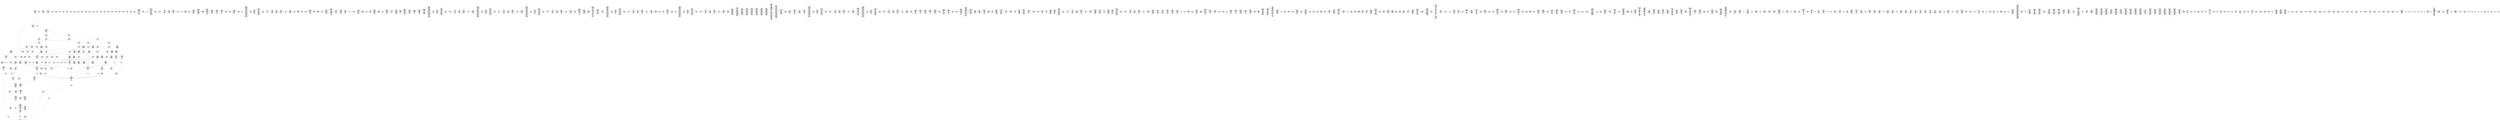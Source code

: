 /* Generated by GvGen v.1.0 (https://www.github.com/stricaud/gvgen) */

digraph G {
compound=true;
   node1 [label="[anywhere]"];
   node2 [label="# 0x0
PUSHX Data
PUSHX Data
MSTORE
CALLVALUE
ISZERO
PUSHX Data
JUMPI
"];
   node3 [label="# 0xc
PUSHX Data
REVERT
"];
   node4 [label="# 0x10
JUMPDEST
PUSHX LogicData
CALLDATASIZE
LT
PUSHX Data
JUMPI
"];
   node5 [label="# 0x1a
PUSHX Data
CALLDATALOAD
PUSHX BitData
SHR
PUSHX LogicData
GT
PUSHX Data
JUMPI
"];
   node6 [label="# 0x2b
PUSHX LogicData
GT
PUSHX Data
JUMPI
"];
   node7 [label="# 0x36
PUSHX LogicData
GT
PUSHX Data
JUMPI
"];
   node8 [label="# 0x41
PUSHX LogicData
EQ
PUSHX Data
JUMPI
"];
   node9 [label="# 0x4c
PUSHX LogicData
EQ
PUSHX Data
JUMPI
"];
   node10 [label="# 0x57
PUSHX LogicData
EQ
PUSHX Data
JUMPI
"];
   node11 [label="# 0x62
PUSHX LogicData
EQ
PUSHX Data
JUMPI
"];
   node12 [label="# 0x6d
PUSHX Data
JUMP
"];
   node13 [label="# 0x71
JUMPDEST
PUSHX LogicData
EQ
PUSHX Data
JUMPI
"];
   node14 [label="# 0x7d
PUSHX LogicData
EQ
PUSHX Data
JUMPI
"];
   node15 [label="# 0x88
PUSHX LogicData
EQ
PUSHX Data
JUMPI
"];
   node16 [label="# 0x93
PUSHX Data
JUMP
"];
   node17 [label="# 0x97
JUMPDEST
PUSHX LogicData
GT
PUSHX Data
JUMPI
"];
   node18 [label="# 0xa3
PUSHX LogicData
EQ
PUSHX Data
JUMPI
"];
   node19 [label="# 0xae
PUSHX LogicData
EQ
PUSHX Data
JUMPI
"];
   node20 [label="# 0xb9
PUSHX LogicData
EQ
PUSHX Data
JUMPI
"];
   node21 [label="# 0xc4
PUSHX LogicData
EQ
PUSHX Data
JUMPI
"];
   node22 [label="# 0xcf
PUSHX Data
JUMP
"];
   node23 [label="# 0xd3
JUMPDEST
PUSHX LogicData
EQ
PUSHX Data
JUMPI
"];
   node24 [label="# 0xdf
PUSHX LogicData
EQ
PUSHX Data
JUMPI
"];
   node25 [label="# 0xea
PUSHX LogicData
EQ
PUSHX Data
JUMPI
"];
   node26 [label="# 0xf5
PUSHX Data
JUMP
"];
   node27 [label="# 0xf9
JUMPDEST
PUSHX LogicData
GT
PUSHX Data
JUMPI
"];
   node28 [label="# 0x105
PUSHX LogicData
GT
PUSHX Data
JUMPI
"];
   node29 [label="# 0x110
PUSHX LogicData
EQ
PUSHX Data
JUMPI
"];
   node30 [label="# 0x11b
PUSHX LogicData
EQ
PUSHX Data
JUMPI
"];
   node31 [label="# 0x126
PUSHX LogicData
EQ
PUSHX Data
JUMPI
"];
   node32 [label="# 0x131
PUSHX LogicData
EQ
PUSHX Data
JUMPI
"];
   node33 [label="# 0x13c
PUSHX Data
JUMP
"];
   node34 [label="# 0x140
JUMPDEST
PUSHX LogicData
EQ
PUSHX Data
JUMPI
"];
   node35 [label="# 0x14c
PUSHX LogicData
EQ
PUSHX Data
JUMPI
"];
   node36 [label="# 0x157
PUSHX LogicData
EQ
PUSHX Data
JUMPI
"];
   node37 [label="# 0x162
PUSHX Data
JUMP
"];
   node38 [label="# 0x166
JUMPDEST
PUSHX LogicData
GT
PUSHX Data
JUMPI
"];
   node39 [label="# 0x172
PUSHX LogicData
EQ
PUSHX Data
JUMPI
"];
   node40 [label="# 0x17d
PUSHX LogicData
EQ
PUSHX Data
JUMPI
"];
   node41 [label="# 0x188
PUSHX LogicData
EQ
PUSHX Data
JUMPI
"];
   node42 [label="# 0x193
PUSHX LogicData
EQ
PUSHX Data
JUMPI
"];
   node43 [label="# 0x19e
PUSHX Data
JUMP
"];
   node44 [label="# 0x1a2
JUMPDEST
PUSHX LogicData
EQ
PUSHX Data
JUMPI
"];
   node45 [label="# 0x1ae
PUSHX LogicData
EQ
PUSHX Data
JUMPI
"];
   node46 [label="# 0x1b9
PUSHX LogicData
EQ
PUSHX Data
JUMPI
"];
   node47 [label="# 0x1c4
JUMPDEST
PUSHX Data
REVERT
"];
   node48 [label="# 0x1c9
JUMPDEST
PUSHX Data
PUSHX Data
CALLDATASIZE
PUSHX Data
PUSHX Data
JUMP
"];
   node49 [label="# 0x1d7
JUMPDEST
PUSHX Data
JUMP
"];
   node50 [label="# 0x1dc
JUMPDEST
PUSHX MemData
MLOAD
PUSHX Data
PUSHX Data
JUMP
"];
   node51 [label="# 0x1e9
JUMPDEST
PUSHX MemData
MLOAD
SUB
RETURN
"];
   node52 [label="# 0x1f2
JUMPDEST
PUSHX Data
PUSHX Data
JUMP
"];
   node53 [label="# 0x1fa
JUMPDEST
PUSHX MemData
MLOAD
PUSHX Data
PUSHX Data
JUMP
"];
   node54 [label="# 0x207
JUMPDEST
PUSHX Data
PUSHX Data
CALLDATASIZE
PUSHX Data
PUSHX Data
JUMP
"];
   node55 [label="# 0x215
JUMPDEST
PUSHX Data
JUMP
"];
   node56 [label="# 0x21a
JUMPDEST
PUSHX MemData
MLOAD
PUSHX Data
PUSHX Data
JUMP
"];
   node57 [label="# 0x227
JUMPDEST
PUSHX Data
PUSHX Data
CALLDATASIZE
PUSHX Data
PUSHX Data
JUMP
"];
   node58 [label="# 0x235
JUMPDEST
PUSHX Data
JUMP
"];
   node59 [label="# 0x23a
JUMPDEST
STOP
"];
   node60 [label="# 0x23c
JUMPDEST
PUSHX Data
PUSHX Data
CALLDATASIZE
PUSHX Data
PUSHX Data
JUMP
"];
   node61 [label="# 0x24a
JUMPDEST
PUSHX Data
JUMP
"];
   node62 [label="# 0x24f
JUMPDEST
PUSHX Data
PUSHX Data
JUMP
"];
   node63 [label="# 0x257
JUMPDEST
PUSHX MemData
MLOAD
PUSHX Data
PUSHX Data
JUMP
"];
   node64 [label="# 0x264
JUMPDEST
PUSHX Data
PUSHX Data
CALLDATASIZE
PUSHX Data
PUSHX Data
JUMP
"];
   node65 [label="# 0x272
JUMPDEST
PUSHX Data
JUMP
"];
   node66 [label="# 0x277
JUMPDEST
PUSHX Data
PUSHX Data
CALLDATASIZE
PUSHX Data
PUSHX Data
JUMP
"];
   node67 [label="# 0x285
JUMPDEST
PUSHX Data
JUMP
"];
   node68 [label="# 0x28a
JUMPDEST
PUSHX Data
PUSHX Data
CALLDATASIZE
PUSHX Data
PUSHX Data
JUMP
"];
   node69 [label="# 0x298
JUMPDEST
PUSHX Data
JUMP
"];
   node70 [label="# 0x29d
JUMPDEST
PUSHX Data
PUSHX Data
CALLDATASIZE
PUSHX Data
PUSHX Data
JUMP
"];
   node71 [label="# 0x2ab
JUMPDEST
PUSHX Data
JUMP
"];
   node72 [label="# 0x2b0
JUMPDEST
PUSHX Data
PUSHX Data
CALLDATASIZE
PUSHX Data
PUSHX Data
JUMP
"];
   node73 [label="# 0x2be
JUMPDEST
PUSHX Data
JUMP
"];
   node74 [label="# 0x2c3
JUMPDEST
PUSHX Data
PUSHX Data
CALLDATASIZE
PUSHX Data
PUSHX Data
JUMP
"];
   node75 [label="# 0x2d1
JUMPDEST
PUSHX Data
JUMP
"];
   node76 [label="# 0x2d6
JUMPDEST
PUSHX Data
PUSHX Data
CALLDATASIZE
PUSHX Data
PUSHX Data
JUMP
"];
   node77 [label="# 0x2e4
JUMPDEST
PUSHX Data
JUMP
"];
   node78 [label="# 0x2e9
JUMPDEST
PUSHX Data
PUSHX Data
JUMP
"];
   node79 [label="# 0x2f1
JUMPDEST
PUSHX Data
PUSHX Data
JUMP
"];
   node80 [label="# 0x2f9
JUMPDEST
PUSHX Data
PUSHX Data
JUMP
"];
   node81 [label="# 0x301
JUMPDEST
PUSHX Data
PUSHX Data
CALLDATASIZE
PUSHX Data
PUSHX Data
JUMP
"];
   node82 [label="# 0x30f
JUMPDEST
PUSHX Data
JUMP
"];
   node83 [label="# 0x314
JUMPDEST
PUSHX Data
PUSHX Data
CALLDATASIZE
PUSHX Data
PUSHX Data
JUMP
"];
   node84 [label="# 0x322
JUMPDEST
PUSHX Data
JUMP
"];
   node85 [label="# 0x327
JUMPDEST
PUSHX Data
PUSHX Data
CALLDATASIZE
PUSHX Data
PUSHX Data
JUMP
"];
   node86 [label="# 0x335
JUMPDEST
PUSHX Data
JUMP
"];
   node87 [label="# 0x33a
JUMPDEST
PUSHX Data
PUSHX Data
CALLDATASIZE
PUSHX Data
PUSHX Data
JUMP
"];
   node88 [label="# 0x348
JUMPDEST
PUSHX Data
JUMP
"];
   node89 [label="# 0x34d
JUMPDEST
PUSHX Data
PUSHX Data
CALLDATASIZE
PUSHX Data
PUSHX Data
JUMP
"];
   node90 [label="# 0x35b
JUMPDEST
PUSHX Data
JUMP
"];
   node91 [label="# 0x360
JUMPDEST
PUSHX Data
PUSHX Data
CALLDATASIZE
PUSHX Data
PUSHX Data
JUMP
"];
   node92 [label="# 0x36e
JUMPDEST
PUSHX Data
JUMP
"];
   node93 [label="# 0x373
JUMPDEST
PUSHX Data
PUSHX Data
CALLDATASIZE
PUSHX Data
PUSHX Data
JUMP
"];
   node94 [label="# 0x381
JUMPDEST
PUSHX Data
JUMP
"];
   node95 [label="# 0x386
JUMPDEST
PUSHX Data
PUSHX Data
CALLDATASIZE
PUSHX Data
PUSHX Data
JUMP
"];
   node96 [label="# 0x394
JUMPDEST
PUSHX Data
JUMP
"];
   node97 [label="# 0x399
JUMPDEST
PUSHX Data
PUSHX Data
CALLDATASIZE
PUSHX Data
PUSHX Data
JUMP
"];
   node98 [label="# 0x3a7
JUMPDEST
PUSHX Data
JUMP
"];
   node99 [label="# 0x3ac
JUMPDEST
PUSHX Data
PUSHX Data
CALLDATASIZE
PUSHX Data
PUSHX Data
JUMP
"];
   node100 [label="# 0x3ba
JUMPDEST
PUSHX Data
JUMP
"];
   node101 [label="# 0x3bf
JUMPDEST
PUSHX Data
PUSHX Data
CALLDATASIZE
PUSHX Data
PUSHX Data
JUMP
"];
   node102 [label="# 0x3cd
JUMPDEST
PUSHX Data
JUMP
"];
   node103 [label="# 0x3d2
JUMPDEST
PUSHX Data
PUSHX Data
CALLDATASIZE
PUSHX Data
PUSHX Data
JUMP
"];
   node104 [label="# 0x3e0
JUMPDEST
PUSHX Data
JUMP
"];
   node105 [label="# 0x3e5
JUMPDEST
PUSHX Data
PUSHX ArithData
PUSHX BitData
PUSHX BitData
SHL
SUB
NOT
AND
PUSHX BitData
PUSHX BitData
SHL
EQ
PUSHX Data
JUMPI
"];
   node106 [label="# 0x401
PUSHX Data
PUSHX Data
JUMP
"];
   node107 [label="# 0x40a
JUMPDEST
"];
   node108 [label="# 0x40d
JUMPDEST
JUMP
"];
   node109 [label="# 0x412
JUMPDEST
PUSHX Data
PUSHX StorData
SLOAD
PUSHX Data
PUSHX Data
JUMP
"];
   node110 [label="# 0x421
JUMPDEST
PUSHX ArithData
ADD
PUSHX ArithData
DIV
MUL
PUSHX ArithData
ADD
PUSHX MemData
MLOAD
ADD
PUSHX Data
MSTORE
MSTORE
PUSHX ArithData
ADD
SLOAD
PUSHX Data
PUSHX Data
JUMP
"];
   node111 [label="# 0x44d
JUMPDEST
ISZERO
PUSHX Data
JUMPI
"];
   node112 [label="# 0x454
PUSHX LogicData
LT
PUSHX Data
JUMPI
"];
   node113 [label="# 0x45c
PUSHX ArithData
SLOAD
DIV
MUL
MSTORE
PUSHX ArithData
ADD
PUSHX Data
JUMP
"];
   node114 [label="# 0x46f
JUMPDEST
ADD
PUSHX Data
MSTORE
PUSHX Data
PUSHX Data
SHA3
"];
   node115 [label="# 0x47d
JUMPDEST
SLOAD
MSTORE
PUSHX ArithData
ADD
PUSHX ArithData
ADD
GT
PUSHX Data
JUMPI
"];
   node116 [label="# 0x491
SUB
PUSHX BitData
AND
ADD
"];
   node117 [label="# 0x49a
JUMPDEST
JUMP
"];
   node118 [label="# 0x4a4
JUMPDEST
PUSHX Data
PUSHX Data
PUSHX Data
JUMP
"];
   node119 [label="# 0x4af
JUMPDEST
PUSHX Data
JUMPI
"];
   node120 [label="# 0x4b4
PUSHX MemData
MLOAD
PUSHX BitData
PUSHX BitData
SHL
MSTORE
PUSHX ArithData
ADD
PUSHX Data
PUSHX Data
JUMP
"];
   node121 [label="# 0x4cb
JUMPDEST
PUSHX MemData
MLOAD
SUB
REVERT
"];
   node122 [label="# 0x4d4
JUMPDEST
PUSHX Data
MSTORE
PUSHX Data
PUSHX Data
MSTORE
PUSHX Data
SHA3
SLOAD
PUSHX ArithData
PUSHX BitData
PUSHX BitData
SHL
SUB
AND
JUMP
"];
   node123 [label="# 0x4f0
JUMPDEST
PUSHX Data
PUSHX Data
PUSHX Data
JUMP
"];
   node124 [label="# 0x4fb
JUMPDEST
PUSHX ArithData
PUSHX BitData
PUSHX BitData
SHL
SUB
AND
PUSHX ArithData
PUSHX BitData
PUSHX BitData
SHL
SUB
AND
EQ
ISZERO
PUSHX Data
JUMPI
"];
   node125 [label="# 0x518
PUSHX MemData
MLOAD
PUSHX BitData
PUSHX BitData
SHL
MSTORE
PUSHX ArithData
ADD
PUSHX Data
PUSHX Data
JUMP
"];
   node126 [label="# 0x52f
JUMPDEST
PUSHX ArithData
PUSHX BitData
PUSHX BitData
SHL
SUB
AND
PUSHX Data
PUSHX Data
JUMP
"];
   node127 [label="# 0x541
JUMPDEST
PUSHX ArithData
PUSHX BitData
PUSHX BitData
SHL
SUB
AND
EQ
PUSHX Data
JUMPI
"];
   node128 [label="# 0x551
PUSHX Data
PUSHX Data
PUSHX Data
JUMP
"];
   node129 [label="# 0x55d
JUMPDEST
PUSHX Data
JUMPI
"];
   node130 [label="# 0x562
PUSHX MemData
MLOAD
PUSHX BitData
PUSHX BitData
SHL
MSTORE
PUSHX ArithData
ADD
PUSHX Data
PUSHX Data
JUMP
"];
   node131 [label="# 0x579
JUMPDEST
PUSHX Data
PUSHX Data
JUMP
"];
   node132 [label="# 0x583
JUMPDEST
JUMP
"];
   node133 [label="# 0x588
JUMPDEST
PUSHX Data
PUSHX Data
PUSHX MemData
MLOAD
PUSHX ArithData
ADD
PUSHX Data
MSTORE
PUSHX Data
MSTORE
PUSHX ArithData
ADD
PUSHX BitData
PUSHX BitData
SHL
MSTORE
PUSHX StorData
SLOAD
PUSHX ArithData
MUL
PUSHX ArithData
ADD
PUSHX MemData
MLOAD
ADD
PUSHX Data
MSTORE
MSTORE
PUSHX ArithData
ADD
PUSHX Data
"];
   node134 [label="# 0x5cd
JUMPDEST
LT
ISZERO
PUSHX Data
JUMPI
"];
   node135 [label="# 0x5d6
PUSHX Data
MSTORE
PUSHX Data
PUSHX Data
SHA3
ADD
SLOAD
PUSHX Data
PUSHX Data
JUMP
"];
   node136 [label="# 0x5ec
JUMPDEST
PUSHX ArithData
ADD
PUSHX ArithData
DIV
MUL
PUSHX ArithData
ADD
PUSHX MemData
MLOAD
ADD
PUSHX Data
MSTORE
MSTORE
PUSHX ArithData
ADD
SLOAD
PUSHX Data
PUSHX Data
JUMP
"];
   node137 [label="# 0x618
JUMPDEST
ISZERO
PUSHX Data
JUMPI
"];
   node138 [label="# 0x61f
PUSHX LogicData
LT
PUSHX Data
JUMPI
"];
   node139 [label="# 0x627
PUSHX ArithData
SLOAD
DIV
MUL
MSTORE
PUSHX ArithData
ADD
PUSHX Data
JUMP
"];
   node140 [label="# 0x63a
JUMPDEST
ADD
PUSHX Data
MSTORE
PUSHX Data
PUSHX Data
SHA3
"];
   node141 [label="# 0x648
JUMPDEST
SLOAD
MSTORE
PUSHX ArithData
ADD
PUSHX ArithData
ADD
GT
PUSHX Data
JUMPI
"];
   node142 [label="# 0x65c
SUB
PUSHX BitData
AND
ADD
"];
   node143 [label="# 0x665
JUMPDEST
MSTORE
PUSHX ArithData
ADD
PUSHX ArithData
ADD
PUSHX Data
JUMP
"];
   node144 [label="# 0x679
JUMPDEST
PUSHX Data
JUMP
"];
   node145 [label="# 0x682
JUMPDEST
PUSHX StorData
SLOAD
JUMP
"];
   node146 [label="# 0x688
JUMPDEST
PUSHX Data
PUSHX Data
PUSHX Data
JUMP
"];
   node147 [label="# 0x693
JUMPDEST
PUSHX Data
JUMP
"];
   node148 [label="# 0x699
JUMPDEST
PUSHX Data
JUMPI
"];
   node149 [label="# 0x69e
PUSHX MemData
MLOAD
PUSHX BitData
PUSHX BitData
SHL
MSTORE
PUSHX ArithData
ADD
PUSHX Data
PUSHX Data
JUMP
"];
   node150 [label="# 0x6b5
JUMPDEST
PUSHX Data
PUSHX Data
JUMP
"];
   node151 [label="# 0x6c0
JUMPDEST
PUSHX Data
PUSHX Data
PUSHX Data
JUMP
"];
   node152 [label="# 0x6cb
JUMPDEST
LT
PUSHX Data
JUMPI
"];
   node153 [label="# 0x6d2
PUSHX MemData
MLOAD
PUSHX BitData
PUSHX BitData
SHL
MSTORE
PUSHX ArithData
ADD
PUSHX Data
PUSHX Data
JUMP
"];
   node154 [label="# 0x6e9
JUMPDEST
PUSHX ArithData
PUSHX BitData
PUSHX BitData
SHL
SUB
AND
PUSHX Data
MSTORE
PUSHX Data
PUSHX Data
MSTORE
PUSHX Data
SHA3
MSTORE
MSTORE
SHA3
SLOAD
JUMP
"];
   node155 [label="# 0x712
JUMPDEST
PUSHX LogicData
PUSHX StorData
SLOAD
EQ
ISZERO
PUSHX Data
JUMPI
"];
   node156 [label="# 0x71e
PUSHX MemData
MLOAD
PUSHX BitData
PUSHX BitData
SHL
MSTORE
PUSHX ArithData
ADD
PUSHX Data
PUSHX Data
JUMP
"];
   node157 [label="# 0x735
JUMPDEST
PUSHX Data
PUSHX Data
SSTORE
ISZERO
ISZERO
PUSHX Data
JUMPI
"];
   node158 [label="# 0x744
PUSHX LogicData
LT
"];
   node159 [label="# 0x74a
JUMPDEST
PUSHX Data
JUMPI
"];
   node160 [label="# 0x74f
PUSHX MemData
MLOAD
PUSHX BitData
PUSHX BitData
SHL
MSTORE
PUSHX ArithData
ADD
PUSHX Data
PUSHX Data
JUMP
"];
   node161 [label="# 0x766
JUMPDEST
PUSHX Data
PUSHX Data
PUSHX Data
JUMP
"];
   node162 [label="# 0x771
JUMPDEST
PUSHX Data
JUMP
"];
   node163 [label="# 0x777
JUMPDEST
PUSHX Data
PUSHX Data
SSTORE
JUMP
"];
   node164 [label="# 0x77f
JUMPDEST
PUSHX Data
PUSHX MemData
MLOAD
PUSHX ArithData
ADD
PUSHX Data
MSTORE
PUSHX Data
MSTORE
PUSHX Data
JUMP
"];
   node165 [label="# 0x79a
JUMPDEST
PUSHX Data
PUSHX Data
PUSHX Data
JUMP
"];
   node166 [label="# 0x7a4
JUMPDEST
LT
PUSHX Data
JUMPI
"];
   node167 [label="# 0x7ab
PUSHX MemData
MLOAD
PUSHX BitData
PUSHX BitData
SHL
MSTORE
PUSHX ArithData
ADD
PUSHX Data
PUSHX Data
JUMP
"];
   node168 [label="# 0x7c2
JUMPDEST
PUSHX StorData
SLOAD
LT
PUSHX Data
JUMPI
"];
   node169 [label="# 0x7ce
PUSHX BitData
PUSHX BitData
SHL
PUSHX Data
MSTORE
PUSHX Data
PUSHX Data
MSTORE
PUSHX Data
PUSHX Data
REVERT
"];
   node170 [label="# 0x7e3
JUMPDEST
PUSHX Data
MSTORE
PUSHX Data
PUSHX Data
SHA3
ADD
SLOAD
JUMP
"];
   node171 [label="# 0x7f5
JUMPDEST
PUSHX Data
MSTORE
PUSHX Data
PUSHX Data
MSTORE
PUSHX Data
SHA3
SLOAD
PUSHX ArithData
PUSHX BitData
PUSHX BitData
SHL
SUB
AND
PUSHX Data
JUMPI
"];
   node172 [label="# 0x813
PUSHX MemData
MLOAD
PUSHX BitData
PUSHX BitData
SHL
MSTORE
PUSHX ArithData
ADD
PUSHX Data
PUSHX Data
JUMP
"];
   node173 [label="# 0x82a
JUMPDEST
PUSHX Data
PUSHX ArithData
PUSHX BitData
PUSHX BitData
SHL
SUB
AND
PUSHX Data
JUMPI
"];
   node174 [label="# 0x83b
PUSHX MemData
MLOAD
PUSHX BitData
PUSHX BitData
SHL
MSTORE
PUSHX ArithData
ADD
PUSHX Data
PUSHX Data
JUMP
"];
   node175 [label="# 0x852
JUMPDEST
PUSHX ArithData
PUSHX BitData
PUSHX BitData
SHL
SUB
AND
PUSHX Data
MSTORE
PUSHX Data
PUSHX Data
MSTORE
PUSHX Data
SHA3
SLOAD
JUMP
"];
   node176 [label="# 0x86e
JUMPDEST
PUSHX Data
PUSHX Data
JUMP
"];
   node177 [label="# 0x876
JUMPDEST
PUSHX ArithData
PUSHX BitData
PUSHX BitData
SHL
SUB
AND
PUSHX Data
PUSHX Data
JUMP
"];
   node178 [label="# 0x887
JUMPDEST
PUSHX ArithData
PUSHX BitData
PUSHX BitData
SHL
SUB
AND
EQ
PUSHX Data
JUMPI
"];
   node179 [label="# 0x896
PUSHX MemData
MLOAD
PUSHX BitData
PUSHX BitData
SHL
MSTORE
PUSHX ArithData
ADD
PUSHX Data
PUSHX Data
JUMP
"];
   node180 [label="# 0x8ad
JUMPDEST
PUSHX Data
PUSHX Data
PUSHX Data
JUMP
"];
   node181 [label="# 0x8b7
JUMPDEST
JUMP
"];
   node182 [label="# 0x8b9
JUMPDEST
PUSHX StorData
SLOAD
PUSHX ArithData
PUSHX BitData
PUSHX BitData
SHL
SUB
AND
JUMP
"];
   node183 [label="# 0x8c8
JUMPDEST
PUSHX Data
PUSHX StorData
SLOAD
PUSHX Data
PUSHX Data
JUMP
"];
   node184 [label="# 0x8d7
JUMPDEST
PUSHX Data
PUSHX Data
PUSHX MemData
MLOAD
PUSHX ArithData
ADD
PUSHX Data
MSTORE
PUSHX Data
MSTORE
PUSHX ArithData
ADD
PUSHX BitData
PUSHX BitData
SHL
MSTORE
PUSHX StorData
SLOAD
PUSHX ArithData
MUL
PUSHX ArithData
ADD
PUSHX MemData
MLOAD
ADD
PUSHX Data
MSTORE
MSTORE
PUSHX ArithData
ADD
PUSHX Data
"];
   node185 [label="# 0x91c
JUMPDEST
LT
ISZERO
PUSHX Data
JUMPI
"];
   node186 [label="# 0x925
PUSHX Data
MSTORE
PUSHX Data
PUSHX Data
SHA3
ADD
SLOAD
PUSHX Data
PUSHX Data
JUMP
"];
   node187 [label="# 0x93b
JUMPDEST
PUSHX ArithData
ADD
PUSHX ArithData
DIV
MUL
PUSHX ArithData
ADD
PUSHX MemData
MLOAD
ADD
PUSHX Data
MSTORE
MSTORE
PUSHX ArithData
ADD
SLOAD
PUSHX Data
PUSHX Data
JUMP
"];
   node188 [label="# 0x967
JUMPDEST
ISZERO
PUSHX Data
JUMPI
"];
   node189 [label="# 0x96e
PUSHX LogicData
LT
PUSHX Data
JUMPI
"];
   node190 [label="# 0x976
PUSHX ArithData
SLOAD
DIV
MUL
MSTORE
PUSHX ArithData
ADD
PUSHX Data
JUMP
"];
   node191 [label="# 0x989
JUMPDEST
ADD
PUSHX Data
MSTORE
PUSHX Data
PUSHX Data
SHA3
"];
   node192 [label="# 0x997
JUMPDEST
SLOAD
MSTORE
PUSHX ArithData
ADD
PUSHX ArithData
ADD
GT
PUSHX Data
JUMPI
"];
   node193 [label="# 0x9ab
SUB
PUSHX BitData
AND
ADD
"];
   node194 [label="# 0x9b4
JUMPDEST
MSTORE
PUSHX ArithData
ADD
PUSHX ArithData
ADD
PUSHX Data
JUMP
"];
   node195 [label="# 0x9c8
JUMPDEST
PUSHX Data
PUSHX Data
PUSHX MemData
MLOAD
PUSHX ArithData
ADD
PUSHX Data
MSTORE
PUSHX Data
MSTORE
PUSHX ArithData
ADD
PUSHX BitData
PUSHX BitData
SHL
MSTORE
PUSHX StorData
SLOAD
PUSHX ArithData
MUL
PUSHX ArithData
ADD
PUSHX MemData
MLOAD
ADD
PUSHX Data
MSTORE
MSTORE
PUSHX ArithData
ADD
PUSHX Data
"];
   node196 [label="# 0xa0e
JUMPDEST
LT
ISZERO
PUSHX Data
JUMPI
"];
   node197 [label="# 0xa17
PUSHX Data
MSTORE
PUSHX Data
PUSHX Data
SHA3
ADD
SLOAD
PUSHX Data
PUSHX Data
JUMP
"];
   node198 [label="# 0xa2d
JUMPDEST
PUSHX ArithData
ADD
PUSHX ArithData
DIV
MUL
PUSHX ArithData
ADD
PUSHX MemData
MLOAD
ADD
PUSHX Data
MSTORE
MSTORE
PUSHX ArithData
ADD
SLOAD
PUSHX Data
PUSHX Data
JUMP
"];
   node199 [label="# 0xa59
JUMPDEST
ISZERO
PUSHX Data
JUMPI
"];
   node200 [label="# 0xa60
PUSHX LogicData
LT
PUSHX Data
JUMPI
"];
   node201 [label="# 0xa68
PUSHX ArithData
SLOAD
DIV
MUL
MSTORE
PUSHX ArithData
ADD
PUSHX Data
JUMP
"];
   node202 [label="# 0xa7b
JUMPDEST
ADD
PUSHX Data
MSTORE
PUSHX Data
PUSHX Data
SHA3
"];
   node203 [label="# 0xa89
JUMPDEST
SLOAD
MSTORE
PUSHX ArithData
ADD
PUSHX ArithData
ADD
GT
PUSHX Data
JUMPI
"];
   node204 [label="# 0xa9d
SUB
PUSHX BitData
AND
ADD
"];
   node205 [label="# 0xaa6
JUMPDEST
MSTORE
PUSHX ArithData
ADD
PUSHX ArithData
ADD
PUSHX Data
JUMP
"];
   node206 [label="# 0xaba
JUMPDEST
PUSHX Data
PUSHX Data
PUSHX MemData
MLOAD
PUSHX ArithData
ADD
PUSHX Data
MSTORE
PUSHX Data
MSTORE
PUSHX ArithData
ADD
PUSHX BitData
PUSHX BitData
SHL
MSTORE
PUSHX StorData
SLOAD
PUSHX ArithData
MUL
PUSHX ArithData
ADD
PUSHX MemData
MLOAD
ADD
PUSHX Data
MSTORE
MSTORE
PUSHX ArithData
ADD
PUSHX Data
"];
   node207 [label="# 0xb01
JUMPDEST
LT
ISZERO
PUSHX Data
JUMPI
"];
   node208 [label="# 0xb0a
PUSHX Data
MSTORE
PUSHX Data
PUSHX Data
SHA3
ADD
SLOAD
PUSHX Data
PUSHX Data
JUMP
"];
   node209 [label="# 0xb20
JUMPDEST
PUSHX ArithData
ADD
PUSHX ArithData
DIV
MUL
PUSHX ArithData
ADD
PUSHX MemData
MLOAD
ADD
PUSHX Data
MSTORE
MSTORE
PUSHX ArithData
ADD
SLOAD
PUSHX Data
PUSHX Data
JUMP
"];
   node210 [label="# 0xb4c
JUMPDEST
ISZERO
PUSHX Data
JUMPI
"];
   node211 [label="# 0xb53
PUSHX LogicData
LT
PUSHX Data
JUMPI
"];
   node212 [label="# 0xb5b
PUSHX ArithData
SLOAD
DIV
MUL
MSTORE
PUSHX ArithData
ADD
PUSHX Data
JUMP
"];
   node213 [label="# 0xb6e
JUMPDEST
ADD
PUSHX Data
MSTORE
PUSHX Data
PUSHX Data
SHA3
"];
   node214 [label="# 0xb7c
JUMPDEST
SLOAD
MSTORE
PUSHX ArithData
ADD
PUSHX ArithData
ADD
GT
PUSHX Data
JUMPI
"];
   node215 [label="# 0xb90
SUB
PUSHX BitData
AND
ADD
"];
   node216 [label="# 0xb99
JUMPDEST
MSTORE
PUSHX ArithData
ADD
PUSHX ArithData
ADD
PUSHX Data
JUMP
"];
   node217 [label="# 0xbad
JUMPDEST
PUSHX Data
PUSHX Data
JUMP
"];
   node218 [label="# 0xbb5
JUMPDEST
PUSHX ArithData
PUSHX BitData
PUSHX BitData
SHL
SUB
AND
PUSHX ArithData
PUSHX BitData
PUSHX BitData
SHL
SUB
AND
EQ
ISZERO
PUSHX Data
JUMPI
"];
   node219 [label="# 0xbcf
PUSHX MemData
MLOAD
PUSHX BitData
PUSHX BitData
SHL
MSTORE
PUSHX ArithData
ADD
PUSHX Data
PUSHX Data
JUMP
"];
   node220 [label="# 0xbe6
JUMPDEST
PUSHX Data
PUSHX Data
PUSHX Data
PUSHX Data
JUMP
"];
   node221 [label="# 0xbf3
JUMPDEST
PUSHX ArithData
PUSHX BitData
PUSHX BitData
SHL
SUB
AND
MSTORE
PUSHX ArithData
ADD
MSTORE
PUSHX ArithData
ADD
PUSHX Data
SHA3
AND
MSTORE
MSTORE
SHA3
SLOAD
PUSHX BitData
NOT
AND
ISZERO
ISZERO
OR
SSTORE
PUSHX Data
PUSHX Data
JUMP
"];
   node222 [label="# 0xc37
JUMPDEST
PUSHX ArithData
PUSHX BitData
PUSHX BitData
SHL
SUB
AND
PUSHX Data
PUSHX MemData
MLOAD
PUSHX Data
PUSHX Data
JUMP
"];
   node223 [label="# 0xc6f
JUMPDEST
PUSHX MemData
MLOAD
SUB
LOGX
JUMP
"];
   node224 [label="# 0xc7b
JUMPDEST
PUSHX Data
PUSHX Data
PUSHX MemData
MLOAD
PUSHX ArithData
ADD
PUSHX Data
MSTORE
PUSHX Data
MSTORE
PUSHX ArithData
ADD
PUSHX BitData
PUSHX BitData
SHL
MSTORE
PUSHX StorData
SLOAD
PUSHX ArithData
MUL
PUSHX ArithData
ADD
PUSHX MemData
MLOAD
ADD
PUSHX Data
MSTORE
MSTORE
PUSHX ArithData
ADD
PUSHX Data
"];
   node225 [label="# 0xcc3
JUMPDEST
LT
ISZERO
PUSHX Data
JUMPI
"];
   node226 [label="# 0xccc
PUSHX Data
MSTORE
PUSHX Data
PUSHX Data
SHA3
ADD
SLOAD
PUSHX Data
PUSHX Data
JUMP
"];
   node227 [label="# 0xce2
JUMPDEST
PUSHX ArithData
ADD
PUSHX ArithData
DIV
MUL
PUSHX ArithData
ADD
PUSHX MemData
MLOAD
ADD
PUSHX Data
MSTORE
MSTORE
PUSHX ArithData
ADD
SLOAD
PUSHX Data
PUSHX Data
JUMP
"];
   node228 [label="# 0xd0e
JUMPDEST
ISZERO
PUSHX Data
JUMPI
"];
   node229 [label="# 0xd15
PUSHX LogicData
LT
PUSHX Data
JUMPI
"];
   node230 [label="# 0xd1d
PUSHX ArithData
SLOAD
DIV
MUL
MSTORE
PUSHX ArithData
ADD
PUSHX Data
JUMP
"];
   node231 [label="# 0xd30
JUMPDEST
ADD
PUSHX Data
MSTORE
PUSHX Data
PUSHX Data
SHA3
"];
   node232 [label="# 0xd3e
JUMPDEST
SLOAD
MSTORE
PUSHX ArithData
ADD
PUSHX ArithData
ADD
GT
PUSHX Data
JUMPI
"];
   node233 [label="# 0xd52
SUB
PUSHX BitData
AND
ADD
"];
   node234 [label="# 0xd5b
JUMPDEST
MSTORE
PUSHX ArithData
ADD
PUSHX ArithData
ADD
PUSHX Data
JUMP
"];
   node235 [label="# 0xd6f
JUMPDEST
PUSHX Data
PUSHX Data
PUSHX Data
JUMP
"];
   node236 [label="# 0xd7a
JUMPDEST
PUSHX Data
JUMP
"];
   node237 [label="# 0xd80
JUMPDEST
PUSHX Data
JUMPI
"];
   node238 [label="# 0xd85
PUSHX MemData
MLOAD
PUSHX BitData
PUSHX BitData
SHL
MSTORE
PUSHX ArithData
ADD
PUSHX Data
PUSHX Data
JUMP
"];
   node239 [label="# 0xd9c
JUMPDEST
PUSHX Data
PUSHX Data
JUMP
"];
   node240 [label="# 0xda8
JUMPDEST
JUMP
"];
   node241 [label="# 0xdae
JUMPDEST
PUSHX Data
PUSHX Data
PUSHX MemData
MLOAD
PUSHX ArithData
ADD
PUSHX Data
MSTORE
PUSHX Data
MSTORE
PUSHX ArithData
ADD
PUSHX BitData
PUSHX BitData
SHL
MSTORE
PUSHX StorData
SLOAD
PUSHX ArithData
MUL
PUSHX ArithData
ADD
PUSHX MemData
MLOAD
ADD
PUSHX Data
MSTORE
MSTORE
PUSHX ArithData
ADD
PUSHX Data
"];
   node242 [label="# 0xdf3
JUMPDEST
LT
ISZERO
PUSHX Data
JUMPI
"];
   node243 [label="# 0xdfc
PUSHX Data
MSTORE
PUSHX Data
PUSHX Data
SHA3
ADD
SLOAD
PUSHX Data
PUSHX Data
JUMP
"];
   node244 [label="# 0xe12
JUMPDEST
PUSHX ArithData
ADD
PUSHX ArithData
DIV
MUL
PUSHX ArithData
ADD
PUSHX MemData
MLOAD
ADD
PUSHX Data
MSTORE
MSTORE
PUSHX ArithData
ADD
SLOAD
PUSHX Data
PUSHX Data
JUMP
"];
   node245 [label="# 0xe3e
JUMPDEST
ISZERO
PUSHX Data
JUMPI
"];
   node246 [label="# 0xe45
PUSHX LogicData
LT
PUSHX Data
JUMPI
"];
   node247 [label="# 0xe4d
PUSHX ArithData
SLOAD
DIV
MUL
MSTORE
PUSHX ArithData
ADD
PUSHX Data
JUMP
"];
   node248 [label="# 0xe60
JUMPDEST
ADD
PUSHX Data
MSTORE
PUSHX Data
PUSHX Data
SHA3
"];
   node249 [label="# 0xe6e
JUMPDEST
SLOAD
MSTORE
PUSHX ArithData
ADD
PUSHX ArithData
ADD
GT
PUSHX Data
JUMPI
"];
   node250 [label="# 0xe82
SUB
PUSHX BitData
AND
ADD
"];
   node251 [label="# 0xe8b
JUMPDEST
MSTORE
PUSHX ArithData
ADD
PUSHX ArithData
ADD
PUSHX Data
JUMP
"];
   node252 [label="# 0xe9f
JUMPDEST
PUSHX Data
PUSHX Data
PUSHX Data
JUMP
"];
   node253 [label="# 0xea9
JUMPDEST
PUSHX MemData
MLOAD
PUSHX ArithData
ADD
PUSHX Data
MSTORE
PUSHX Data
MSTORE
PUSHX ArithData
ADD
PUSHX Data
PUSHX Data
CODECOPY
MSTORE
PUSHX Data
PUSHX Data
JUMP
"];
   node254 [label="# 0xed0
JUMPDEST
PUSHX ArithData
PUSHX ArithData
MUL
ADD
MSTORE
PUSHX MemData
MLOAD
PUSHX ArithData
ADD
PUSHX Data
MSTORE
PUSHX Data
MSTORE
PUSHX ArithData
ADD
PUSHX Data
PUSHX Data
CODECOPY
PUSHX ArithData
ADD
MSTORE
PUSHX Data
PUSHX Data
JUMP
"];
   node255 [label="# 0xf02
JUMPDEST
PUSHX ArithData
ADD
MSTORE
PUSHX MemData
MLOAD
ADD
MSTORE
PUSHX Data
MSTORE
PUSHX Data
PUSHX ArithData
ADD
CODECOPY
PUSHX ArithData
ADD
MSTORE
PUSHX Data
PUSHX Data
JUMP
"];
   node256 [label="# 0xf2f
JUMPDEST
PUSHX ArithData
ADD
MSTORE
PUSHX MemData
MLOAD
PUSHX ArithData
ADD
MSTORE
PUSHX Data
MSTORE
PUSHX Data
PUSHX ArithData
ADD
CODECOPY
PUSHX ArithData
ADD
MSTORE
PUSHX Data
PUSHX Data
JUMP
"];
   node257 [label="# 0xf5a
JUMPDEST
PUSHX ArithData
ADD
MSTORE
PUSHX MemData
MLOAD
PUSHX ArithData
ADD
MSTORE
PUSHX Data
MSTORE
PUSHX Data
PUSHX ArithData
ADD
CODECOPY
PUSHX ArithData
ADD
MSTORE
PUSHX Data
PUSHX Data
JUMP
"];
   node258 [label="# 0xf86
JUMPDEST
PUSHX ArithData
ADD
MSTORE
PUSHX MemData
MLOAD
PUSHX ArithData
ADD
MSTORE
PUSHX Data
MSTORE
PUSHX Data
PUSHX ArithData
ADD
CODECOPY
PUSHX ArithData
ADD
MSTORE
PUSHX Data
PUSHX Data
JUMP
"];
   node259 [label="# 0xfb3
JUMPDEST
PUSHX ArithData
ADD
MSTORE
PUSHX MemData
MLOAD
PUSHX ArithData
ADD
MSTORE
PUSHX Data
MSTORE
PUSHX Data
PUSHX ArithData
ADD
CODECOPY
PUSHX ArithData
ADD
MSTORE
PUSHX Data
PUSHX Data
JUMP
"];
   node260 [label="# 0xfe0
JUMPDEST
PUSHX ArithData
ADD
MSTORE
PUSHX MemData
MLOAD
PUSHX ArithData
ADD
MSTORE
PUSHX Data
MSTORE
PUSHX Data
PUSHX ArithData
ADD
CODECOPY
PUSHX ArithData
ADD
MSTORE
PUSHX Data
PUSHX Data
JUMP
"];
   node261 [label="# 0x100d
JUMPDEST
PUSHX ArithData
ADD
MSTORE
PUSHX Data
MLOAD
ADD
MSTORE
PUSHX Data
MSTORE
PUSHX BitData
PUSHX BitData
SHL
PUSHX ArithData
ADD
MSTORE
PUSHX ArithData
ADD
MSTORE
MLOAD
ADD
MLOAD
ADD
MLOAD
PUSHX ArithData
ADD
MLOAD
PUSHX ArithData
ADD
MLOAD
PUSHX ArithData
ADD
MLOAD
PUSHX ArithData
ADD
MLOAD
PUSHX ArithData
ADD
MLOAD
PUSHX ArithData
ADD
MLOAD
MLOAD
PUSHX Data
PUSHX Data
ADD
PUSHX Data
JUMP
"];
   node262 [label="# 0x107d
JUMPDEST
PUSHX MemData
MLOAD
SUB
PUSHX BitData
NOT
ADD
MSTORE
MSTORE
PUSHX ArithData
ADD
MLOAD
PUSHX ArithData
ADD
MLOAD
PUSHX ArithData
ADD
MLOAD
PUSHX ArithData
ADD
MLOAD
PUSHX ArithData
ADD
MLOAD
PUSHX ArithData
ADD
MLOAD
PUSHX ArithData
ADD
MLOAD
PUSHX ArithData
ADD
MLOAD
PUSHX Data
PUSHX ArithData
ADD
PUSHX Data
JUMP
"];
   node263 [label="# 0x10d0
JUMPDEST
PUSHX MemData
MLOAD
PUSHX ArithData
SUB
SUB
MSTORE
PUSHX Data
MSTORE
PUSHX Data
PUSHX Data
PUSHX Data
PUSHX Data
JUMP
"];
   node264 [label="# 0x10ef
JUMPDEST
PUSHX Data
PUSHX Data
JUMP
"];
   node265 [label="# 0x10f8
JUMPDEST
PUSHX MemData
MLOAD
PUSHX ArithData
ADD
PUSHX Data
PUSHX Data
JUMP
"];
   node266 [label="# 0x1109
JUMPDEST
PUSHX MemData
MLOAD
PUSHX ArithData
SUB
SUB
MSTORE
PUSHX Data
MSTORE
PUSHX Data
JUMP
"];
   node267 [label="# 0x111d
JUMPDEST
PUSHX MemData
MLOAD
PUSHX ArithData
ADD
PUSHX Data
PUSHX Data
JUMP
"];
   node268 [label="# 0x1130
JUMPDEST
PUSHX MemData
MLOAD
SUB
PUSHX BitData
NOT
ADD
MSTORE
MSTORE
JUMP
"];
   node269 [label="# 0x1149
JUMPDEST
PUSHX Data
PUSHX Data
PUSHX MemData
MLOAD
PUSHX ArithData
ADD
PUSHX Data
MSTORE
PUSHX Data
MSTORE
PUSHX ArithData
ADD
PUSHX BitData
PUSHX BitData
SHL
MSTORE
PUSHX StorData
SLOAD
PUSHX ArithData
MUL
PUSHX ArithData
ADD
PUSHX MemData
MLOAD
ADD
PUSHX Data
MSTORE
MSTORE
PUSHX ArithData
ADD
PUSHX Data
"];
   node270 [label="# 0x118e
JUMPDEST
LT
ISZERO
PUSHX Data
JUMPI
"];
   node271 [label="# 0x1197
PUSHX Data
MSTORE
PUSHX Data
PUSHX Data
SHA3
ADD
SLOAD
PUSHX Data
PUSHX Data
JUMP
"];
   node272 [label="# 0x11ad
JUMPDEST
PUSHX ArithData
ADD
PUSHX ArithData
DIV
MUL
PUSHX ArithData
ADD
PUSHX MemData
MLOAD
ADD
PUSHX Data
MSTORE
MSTORE
PUSHX ArithData
ADD
SLOAD
PUSHX Data
PUSHX Data
JUMP
"];
   node273 [label="# 0x11d9
JUMPDEST
ISZERO
PUSHX Data
JUMPI
"];
   node274 [label="# 0x11e0
PUSHX LogicData
LT
PUSHX Data
JUMPI
"];
   node275 [label="# 0x11e8
PUSHX ArithData
SLOAD
DIV
MUL
MSTORE
PUSHX ArithData
ADD
PUSHX Data
JUMP
"];
   node276 [label="# 0x11fb
JUMPDEST
ADD
PUSHX Data
MSTORE
PUSHX Data
PUSHX Data
SHA3
"];
   node277 [label="# 0x1209
JUMPDEST
SLOAD
MSTORE
PUSHX ArithData
ADD
PUSHX ArithData
ADD
GT
PUSHX Data
JUMPI
"];
   node278 [label="# 0x121d
SUB
PUSHX BitData
AND
ADD
"];
   node279 [label="# 0x1226
JUMPDEST
MSTORE
PUSHX ArithData
ADD
PUSHX ArithData
ADD
PUSHX Data
JUMP
"];
   node280 [label="# 0x123a
JUMPDEST
PUSHX ArithData
PUSHX BitData
PUSHX BitData
SHL
SUB
AND
PUSHX Data
MSTORE
PUSHX Data
PUSHX Data
MSTORE
PUSHX Data
SHA3
AND
MSTORE
MSTORE
SHA3
SLOAD
PUSHX BitData
AND
JUMP
"];
   node281 [label="# 0x1268
JUMPDEST
PUSHX Data
PUSHX Data
PUSHX MemData
MLOAD
PUSHX ArithData
ADD
PUSHX Data
MSTORE
PUSHX Data
MSTORE
PUSHX ArithData
ADD
PUSHX BitData
PUSHX BitData
SHL
MSTORE
PUSHX StorData
SLOAD
PUSHX ArithData
MUL
PUSHX ArithData
ADD
PUSHX MemData
MLOAD
ADD
PUSHX Data
MSTORE
MSTORE
PUSHX ArithData
ADD
PUSHX Data
"];
   node282 [label="# 0x12ae
JUMPDEST
LT
ISZERO
PUSHX Data
JUMPI
"];
   node283 [label="# 0x12b7
PUSHX Data
MSTORE
PUSHX Data
PUSHX Data
SHA3
ADD
SLOAD
PUSHX Data
PUSHX Data
JUMP
"];
   node284 [label="# 0x12cd
JUMPDEST
PUSHX ArithData
ADD
PUSHX ArithData
DIV
MUL
PUSHX ArithData
ADD
PUSHX MemData
MLOAD
ADD
PUSHX Data
MSTORE
MSTORE
PUSHX ArithData
ADD
SLOAD
PUSHX Data
PUSHX Data
JUMP
"];
   node285 [label="# 0x12f9
JUMPDEST
ISZERO
PUSHX Data
JUMPI
"];
   node286 [label="# 0x1300
PUSHX LogicData
LT
PUSHX Data
JUMPI
"];
   node287 [label="# 0x1308
PUSHX ArithData
SLOAD
DIV
MUL
MSTORE
PUSHX ArithData
ADD
PUSHX Data
JUMP
"];
   node288 [label="# 0x131b
JUMPDEST
ADD
PUSHX Data
MSTORE
PUSHX Data
PUSHX Data
SHA3
"];
   node289 [label="# 0x1329
JUMPDEST
SLOAD
MSTORE
PUSHX ArithData
ADD
PUSHX ArithData
ADD
GT
PUSHX Data
JUMPI
"];
   node290 [label="# 0x133d
SUB
PUSHX BitData
AND
ADD
"];
   node291 [label="# 0x1346
JUMPDEST
MSTORE
PUSHX ArithData
ADD
PUSHX ArithData
ADD
PUSHX Data
JUMP
"];
   node292 [label="# 0x135a
JUMPDEST
PUSHX Data
PUSHX Data
JUMP
"];
   node293 [label="# 0x1362
JUMPDEST
PUSHX ArithData
PUSHX BitData
PUSHX BitData
SHL
SUB
AND
PUSHX Data
PUSHX Data
JUMP
"];
   node294 [label="# 0x1373
JUMPDEST
PUSHX ArithData
PUSHX BitData
PUSHX BitData
SHL
SUB
AND
EQ
PUSHX Data
JUMPI
"];
   node295 [label="# 0x1382
PUSHX MemData
MLOAD
PUSHX BitData
PUSHX BitData
SHL
MSTORE
PUSHX ArithData
ADD
PUSHX Data
PUSHX Data
JUMP
"];
   node296 [label="# 0x1399
JUMPDEST
PUSHX ArithData
PUSHX BitData
PUSHX BitData
SHL
SUB
AND
PUSHX Data
JUMPI
"];
   node297 [label="# 0x13a8
PUSHX MemData
MLOAD
PUSHX BitData
PUSHX BitData
SHL
MSTORE
PUSHX ArithData
ADD
PUSHX Data
PUSHX Data
JUMP
"];
   node298 [label="# 0x13bf
JUMPDEST
PUSHX Data
PUSHX Data
JUMP
"];
   node299 [label="# 0x13c8
JUMPDEST
JUMP
"];
   node300 [label="# 0x13cb
JUMPDEST
PUSHX Data
PUSHX ArithData
PUSHX BitData
PUSHX BitData
SHL
SUB
NOT
AND
PUSHX BitData
PUSHX BitData
SHL
EQ
PUSHX Data
JUMPI
"];
   node301 [label="# 0x13e7
PUSHX ArithData
PUSHX BitData
PUSHX BitData
SHL
SUB
NOT
AND
PUSHX BitData
PUSHX BitData
SHL
EQ
"];
   node302 [label="# 0x13fc
JUMPDEST
PUSHX Data
JUMPI
"];
   node303 [label="# 0x1402
PUSHX Data
PUSHX Data
JUMP
"];
   node304 [label="# 0x140b
JUMPDEST
PUSHX Data
MSTORE
PUSHX Data
PUSHX Data
MSTORE
PUSHX Data
SHA3
SLOAD
PUSHX ArithData
PUSHX BitData
PUSHX BitData
SHL
SUB
AND
ISZERO
ISZERO
JUMP
"];
   node305 [label="# 0x1428
JUMPDEST
CALLER
JUMP
"];
   node306 [label="# 0x142c
JUMPDEST
PUSHX Data
MSTORE
PUSHX Data
PUSHX Data
MSTORE
PUSHX Data
SHA3
SLOAD
PUSHX ArithData
PUSHX BitData
PUSHX BitData
SHL
SUB
NOT
AND
PUSHX ArithData
PUSHX BitData
PUSHX BitData
SHL
SUB
AND
OR
SSTORE
PUSHX Data
PUSHX Data
JUMP
"];
   node307 [label="# 0x1461
JUMPDEST
PUSHX ArithData
PUSHX BitData
PUSHX BitData
SHL
SUB
AND
PUSHX Data
PUSHX MemData
MLOAD
PUSHX MemData
MLOAD
SUB
LOGX
JUMP
"];
   node308 [label="# 0x149a
JUMPDEST
PUSHX Data
PUSHX Data
PUSHX Data
PUSHX Data
PUSHX Data
JUMP
"];
   node309 [label="# 0x14ab
JUMPDEST
PUSHX MemData
MLOAD
PUSHX ArithData
ADD
PUSHX Data
PUSHX Data
JUMP
"];
   node310 [label="# 0x14bc
JUMPDEST
PUSHX MemData
MLOAD
PUSHX ArithData
SUB
SUB
MSTORE
PUSHX Data
MSTORE
PUSHX Data
JUMP
"];
   node311 [label="# 0x14d0
JUMPDEST
PUSHX Data
MLOAD
PUSHX Data
PUSHX Data
JUMP
"];
   node312 [label="# 0x14e2
JUMPDEST
MLOAD
LT
PUSHX Data
JUMPI
"];
   node313 [label="# 0x14eb
PUSHX BitData
PUSHX BitData
SHL
PUSHX Data
MSTORE
PUSHX Data
PUSHX Data
MSTORE
PUSHX Data
PUSHX Data
REVERT
"];
   node314 [label="# 0x1500
JUMPDEST
PUSHX ArithData
MUL
PUSHX ArithData
ADD
ADD
MLOAD
PUSHX Data
PUSHX Data
PUSHX Data
PUSHX Data
JUMP
"];
   node315 [label="# 0x1519
JUMPDEST
PUSHX LogicData
GT
ISZERO
PUSHX Data
JUMPI
"];
   node316 [label="# 0x1525
PUSHX StorData
SLOAD
PUSHX Data
PUSHX Data
JUMP
"];
   node317 [label="# 0x1532
JUMPDEST
SLOAD
LT
PUSHX Data
JUMPI
"];
   node318 [label="# 0x153b
PUSHX BitData
PUSHX BitData
SHL
PUSHX Data
MSTORE
PUSHX Data
PUSHX Data
MSTORE
PUSHX Data
PUSHX Data
REVERT
"];
   node319 [label="# 0x1550
JUMPDEST
PUSHX Data
MSTORE
PUSHX Data
PUSHX Data
SHA3
ADD
PUSHX MemData
MLOAD
PUSHX ArithData
ADD
PUSHX Data
PUSHX Data
JUMP
"];
   node320 [label="# 0x156c
JUMPDEST
PUSHX MemData
MLOAD
PUSHX ArithData
SUB
SUB
MSTORE
PUSHX Data
MSTORE
"];
   node321 [label="# 0x157e
JUMPDEST
PUSHX LogicData
LT
PUSHX Data
JUMPI
"];
   node322 [label="# 0x1587
PUSHX Data
PUSHX Data
JUMP
"];
   node323 [label="# 0x158e
JUMPDEST
PUSHX StorData
SLOAD
PUSHX Data
PUSHX Data
JUMP
"];
   node324 [label="# 0x159c
JUMPDEST
SLOAD
LT
PUSHX Data
JUMPI
"];
   node325 [label="# 0x15a5
PUSHX BitData
PUSHX BitData
SHL
PUSHX Data
MSTORE
PUSHX Data
PUSHX Data
MSTORE
PUSHX Data
PUSHX Data
REVERT
"];
   node326 [label="# 0x15ba
JUMPDEST
PUSHX Data
MSTORE
PUSHX Data
PUSHX Data
SHA3
ADD
SLOAD
PUSHX Data
PUSHX Data
JUMP
"];
   node327 [label="# 0x15cf
JUMPDEST
PUSHX ArithData
ADD
PUSHX ArithData
DIV
MUL
PUSHX ArithData
ADD
PUSHX MemData
MLOAD
ADD
PUSHX Data
MSTORE
MSTORE
PUSHX ArithData
ADD
SLOAD
PUSHX Data
PUSHX Data
JUMP
"];
   node328 [label="# 0x15fb
JUMPDEST
ISZERO
PUSHX Data
JUMPI
"];
   node329 [label="# 0x1602
PUSHX LogicData
LT
PUSHX Data
JUMPI
"];
   node330 [label="# 0x160a
PUSHX ArithData
SLOAD
DIV
MUL
MSTORE
PUSHX ArithData
ADD
PUSHX Data
JUMP
"];
   node331 [label="# 0x161d
JUMPDEST
ADD
PUSHX Data
MSTORE
PUSHX Data
PUSHX Data
SHA3
"];
   node332 [label="# 0x162b
JUMPDEST
SLOAD
MSTORE
PUSHX ArithData
ADD
PUSHX ArithData
ADD
GT
PUSHX Data
JUMPI
"];
   node333 [label="# 0x163f
SUB
PUSHX BitData
AND
ADD
"];
   node334 [label="# 0x1648
JUMPDEST
PUSHX LogicData
PUSHX LogicData
LT
PUSHX Data
JUMPI
"];
   node335 [label="# 0x1659
PUSHX BitData
PUSHX BitData
SHL
PUSHX Data
MSTORE
PUSHX Data
PUSHX Data
MSTORE
PUSHX Data
PUSHX Data
REVERT
"];
   node336 [label="# 0x166e
JUMPDEST
PUSHX ArithData
MUL
ADD
MSTORE
PUSHX StorData
SLOAD
PUSHX Data
PUSHX Data
JUMP
"];
   node337 [label="# 0x1681
JUMPDEST
SLOAD
LT
PUSHX Data
JUMPI
"];
   node338 [label="# 0x168a
PUSHX BitData
PUSHX BitData
SHL
PUSHX Data
MSTORE
PUSHX Data
PUSHX Data
MSTORE
PUSHX Data
PUSHX Data
REVERT
"];
   node339 [label="# 0x169f
JUMPDEST
PUSHX Data
MSTORE
PUSHX Data
PUSHX Data
SHA3
ADD
SLOAD
PUSHX Data
PUSHX Data
JUMP
"];
   node340 [label="# 0x16b4
JUMPDEST
PUSHX ArithData
ADD
PUSHX ArithData
DIV
MUL
PUSHX ArithData
ADD
PUSHX MemData
MLOAD
ADD
PUSHX Data
MSTORE
MSTORE
PUSHX ArithData
ADD
SLOAD
PUSHX Data
PUSHX Data
JUMP
"];
   node341 [label="# 0x16e0
JUMPDEST
ISZERO
PUSHX Data
JUMPI
"];
   node342 [label="# 0x16e7
PUSHX LogicData
LT
PUSHX Data
JUMPI
"];
   node343 [label="# 0x16ef
PUSHX ArithData
SLOAD
DIV
MUL
MSTORE
PUSHX ArithData
ADD
PUSHX Data
JUMP
"];
   node344 [label="# 0x1702
JUMPDEST
ADD
PUSHX Data
MSTORE
PUSHX Data
PUSHX Data
SHA3
"];
   node345 [label="# 0x1710
JUMPDEST
SLOAD
MSTORE
PUSHX ArithData
ADD
PUSHX ArithData
ADD
GT
PUSHX Data
JUMPI
"];
   node346 [label="# 0x1724
SUB
PUSHX BitData
AND
ADD
"];
   node347 [label="# 0x172d
JUMPDEST
PUSHX LogicData
PUSHX LogicData
LT
PUSHX Data
JUMPI
"];
   node348 [label="# 0x173e
PUSHX BitData
PUSHX BitData
SHL
PUSHX Data
MSTORE
PUSHX Data
PUSHX Data
MSTORE
PUSHX Data
PUSHX Data
REVERT
"];
   node349 [label="# 0x1753
JUMPDEST
PUSHX ArithData
MUL
ADD
MSTORE
PUSHX LogicData
EQ
ISZERO
PUSHX Data
JUMPI
"];
   node350 [label="# 0x1762
MLOAD
PUSHX ArithData
ADD
MLOAD
PUSHX MemData
MLOAD
PUSHX Data
ADD
PUSHX Data
JUMP
"];
   node351 [label="# 0x1779
JUMPDEST
PUSHX MemData
MLOAD
PUSHX ArithData
SUB
SUB
MSTORE
PUSHX Data
MSTORE
PUSHX Data
JUMP
"];
   node352 [label="# 0x178f
JUMPDEST
MLOAD
PUSHX ArithData
ADD
MLOAD
PUSHX MemData
MLOAD
PUSHX Data
ADD
PUSHX Data
JUMP
"];
   node353 [label="# 0x17a7
JUMPDEST
PUSHX MemData
MLOAD
PUSHX ArithData
SUB
SUB
MSTORE
PUSHX Data
MSTORE
"];
   node354 [label="# 0x17b9
JUMPDEST
"];
   node355 [label="# 0x17bb
JUMPDEST
JUMP
"];
   node356 [label="# 0x17c5
JUMPDEST
PUSHX Data
PUSHX Data
PUSHX Data
JUMP
"];
   node357 [label="# 0x17d0
JUMPDEST
PUSHX Data
JUMPI
"];
   node358 [label="# 0x17d5
PUSHX MemData
MLOAD
PUSHX BitData
PUSHX BitData
SHL
MSTORE
PUSHX ArithData
ADD
PUSHX Data
PUSHX Data
JUMP
"];
   node359 [label="# 0x17ec
JUMPDEST
PUSHX Data
PUSHX Data
PUSHX Data
JUMP
"];
   node360 [label="# 0x17f7
JUMPDEST
PUSHX ArithData
PUSHX BitData
PUSHX BitData
SHL
SUB
AND
PUSHX ArithData
PUSHX BitData
PUSHX BitData
SHL
SUB
AND
EQ
PUSHX Data
JUMPI
"];
   node361 [label="# 0x1814
PUSHX ArithData
PUSHX BitData
PUSHX BitData
SHL
SUB
AND
PUSHX Data
PUSHX Data
JUMP
"];
   node362 [label="# 0x1827
JUMPDEST
PUSHX ArithData
PUSHX BitData
PUSHX BitData
SHL
SUB
AND
EQ
"];
   node363 [label="# 0x1832
JUMPDEST
PUSHX Data
JUMPI
"];
   node364 [label="# 0x1838
PUSHX Data
PUSHX Data
JUMP
"];
   node365 [label="# 0x1842
JUMPDEST
JUMP
"];
   node366 [label="# 0x184a
JUMPDEST
PUSHX ArithData
PUSHX BitData
PUSHX BitData
SHL
SUB
AND
PUSHX Data
PUSHX Data
JUMP
"];
   node367 [label="# 0x185d
JUMPDEST
PUSHX ArithData
PUSHX BitData
PUSHX BitData
SHL
SUB
AND
EQ
PUSHX Data
JUMPI
"];
   node368 [label="# 0x186c
PUSHX MemData
MLOAD
PUSHX BitData
PUSHX BitData
SHL
MSTORE
PUSHX ArithData
ADD
PUSHX Data
PUSHX Data
JUMP
"];
   node369 [label="# 0x1883
JUMPDEST
PUSHX ArithData
PUSHX BitData
PUSHX BitData
SHL
SUB
AND
PUSHX Data
JUMPI
"];
   node370 [label="# 0x1892
PUSHX MemData
MLOAD
PUSHX BitData
PUSHX BitData
SHL
MSTORE
PUSHX ArithData
ADD
PUSHX Data
PUSHX Data
JUMP
"];
   node371 [label="# 0x18a9
JUMPDEST
PUSHX Data
PUSHX Data
JUMP
"];
   node372 [label="# 0x18b4
JUMPDEST
PUSHX Data
PUSHX Data
PUSHX Data
JUMP
"];
   node373 [label="# 0x18bf
JUMPDEST
PUSHX ArithData
PUSHX BitData
PUSHX BitData
SHL
SUB
AND
PUSHX Data
MSTORE
PUSHX Data
PUSHX Data
MSTORE
PUSHX Data
SHA3
SLOAD
PUSHX Data
PUSHX Data
PUSHX Data
JUMP
"];
   node374 [label="# 0x18e8
JUMPDEST
SSTORE
PUSHX ArithData
PUSHX BitData
PUSHX BitData
SHL
SUB
AND
PUSHX Data
MSTORE
PUSHX Data
PUSHX Data
MSTORE
PUSHX Data
SHA3
SLOAD
PUSHX Data
PUSHX Data
PUSHX Data
JUMP
"];
   node375 [label="# 0x1916
JUMPDEST
SSTORE
PUSHX Data
MSTORE
PUSHX Data
PUSHX Data
MSTORE
PUSHX MemData
SHA3
SLOAD
PUSHX ArithData
PUSHX BitData
PUSHX BitData
SHL
SUB
NOT
AND
PUSHX ArithData
PUSHX BitData
PUSHX BitData
SHL
SUB
AND
OR
SSTORE
MLOAD
AND
PUSHX Data
LOGX
JUMP
"];
   node376 [label="# 0x1977
JUMPDEST
PUSHX Data
PUSHX MemData
MLOAD
PUSHX ArithData
ADD
PUSHX Data
MSTORE
PUSHX Data
MSTORE
PUSHX Data
JUMP
"];
   node377 [label="# 0x1991
JUMPDEST
JUMP
"];
   node378 [label="# 0x1995
JUMPDEST
PUSHX StorData
SLOAD
PUSHX ArithData
PUSHX BitData
PUSHX BitData
SHL
SUB
AND
PUSHX ArithData
PUSHX BitData
PUSHX BitData
SHL
SUB
NOT
AND
OR
SSTORE
PUSHX MemData
MLOAD
AND
PUSHX Data
PUSHX Data
LOGX
JUMP
"];
   node379 [label="# 0x19e7
JUMPDEST
PUSHX Data
PUSHX Data
JUMP
"];
   node380 [label="# 0x19f2
JUMPDEST
PUSHX Data
PUSHX Data
JUMP
"];
   node381 [label="# 0x19fe
JUMPDEST
PUSHX Data
JUMPI
"];
   node382 [label="# 0x1a03
PUSHX MemData
MLOAD
PUSHX BitData
PUSHX BitData
SHL
MSTORE
PUSHX ArithData
ADD
PUSHX Data
PUSHX Data
JUMP
"];
   node383 [label="# 0x1a1a
JUMPDEST
PUSHX Data
PUSHX Data
JUMPI
"];
   node384 [label="# 0x1a22
PUSHX Data
MLOAD
ADD
MSTORE
PUSHX Data
MSTORE
PUSHX BitData
PUSHX BitData
SHL
PUSHX ArithData
ADD
MSTORE
PUSHX Data
JUMP
"];
   node385 [label="# 0x1a3f
JUMPDEST
PUSHX Data
"];
   node386 [label="# 0x1a43
JUMPDEST
ISZERO
PUSHX Data
JUMPI
"];
   node387 [label="# 0x1a4a
PUSHX Data
PUSHX Data
JUMP
"];
   node388 [label="# 0x1a53
JUMPDEST
PUSHX Data
PUSHX Data
PUSHX Data
JUMP
"];
   node389 [label="# 0x1a62
JUMPDEST
PUSHX Data
JUMP
"];
   node390 [label="# 0x1a69
JUMPDEST
PUSHX Data
PUSHX LogicData
GT
ISZERO
PUSHX Data
JUMPI
"];
   node391 [label="# 0x1a7d
PUSHX BitData
PUSHX BitData
SHL
PUSHX Data
MSTORE
PUSHX Data
PUSHX Data
MSTORE
PUSHX Data
PUSHX Data
REVERT
"];
   node392 [label="# 0x1a92
JUMPDEST
PUSHX MemData
MLOAD
MSTORE
PUSHX ArithData
ADD
PUSHX BitData
NOT
AND
PUSHX ArithData
ADD
ADD
PUSHX Data
MSTORE
ISZERO
PUSHX Data
JUMPI
"];
   node393 [label="# 0x1ab0
PUSHX ArithData
ADD
CALLDATASIZE
CALLDATACOPY
ADD
"];
   node394 [label="# 0x1abc
JUMPDEST
"];
   node395 [label="# 0x1ac0
JUMPDEST
ISZERO
PUSHX Data
JUMPI
"];
   node396 [label="# 0x1ac7
PUSHX Data
PUSHX Data
PUSHX Data
JUMP
"];
   node397 [label="# 0x1ad1
JUMPDEST
PUSHX Data
PUSHX Data
PUSHX Data
JUMP
"];
   node398 [label="# 0x1ade
JUMPDEST
PUSHX Data
PUSHX Data
PUSHX Data
JUMP
"];
   node399 [label="# 0x1ae9
JUMPDEST
PUSHX BitData
SHL
MLOAD
LT
PUSHX Data
JUMPI
"];
   node400 [label="# 0x1af7
PUSHX BitData
PUSHX BitData
SHL
PUSHX Data
MSTORE
PUSHX Data
PUSHX Data
MSTORE
PUSHX Data
PUSHX Data
REVERT
"];
   node401 [label="# 0x1b0c
JUMPDEST
PUSHX ArithData
ADD
ADD
PUSHX ArithData
PUSHX BitData
PUSHX BitData
SHL
SUB
NOT
AND
PUSHX BitData
BYTE
MSTORE8
PUSHX Data
PUSHX Data
PUSHX Data
JUMP
"];
   node402 [label="# 0x1b2e
JUMPDEST
PUSHX Data
JUMP
"];
   node403 [label="# 0x1b35
JUMPDEST
MLOAD
PUSHX Data
PUSHX Data
JUMPI
"];
   node404 [label="# 0x1b40
PUSHX MemData
MLOAD
PUSHX ArithData
ADD
MSTORE
PUSHX Data
MSTORE
PUSHX Data
JUMP
"];
   node405 [label="# 0x1b55
JUMPDEST
PUSHX Data
PUSHX Data
PUSHX Data
PUSHX Data
PUSHX Data
JUMP
"];
   node406 [label="# 0x1b64
JUMPDEST
PUSHX Data
PUSHX Data
JUMP
"];
   node407 [label="# 0x1b6e
JUMPDEST
PUSHX Data
PUSHX Data
PUSHX Data
JUMP
"];
   node408 [label="# 0x1b79
JUMPDEST
PUSHX Data
PUSHX Data
PUSHX Data
PUSHX Data
JUMP
"];
   node409 [label="# 0x1b88
JUMPDEST
PUSHX LogicData
GT
ISZERO
PUSHX Data
JUMPI
"];
   node410 [label="# 0x1b99
PUSHX BitData
PUSHX BitData
SHL
PUSHX Data
MSTORE
PUSHX Data
PUSHX Data
MSTORE
PUSHX Data
PUSHX Data
REVERT
"];
   node411 [label="# 0x1bae
JUMPDEST
PUSHX MemData
MLOAD
MSTORE
PUSHX ArithData
ADD
PUSHX BitData
NOT
AND
PUSHX ArithData
ADD
ADD
PUSHX Data
MSTORE
ISZERO
PUSHX Data
JUMPI
"];
   node412 [label="# 0x1bcc
PUSHX ArithData
ADD
CALLDATASIZE
CALLDATACOPY
ADD
"];
   node413 [label="# 0x1bd8
JUMPDEST
PUSHX Data
PUSHX MemData
MLOAD
PUSHX ArithData
ADD
PUSHX Data
MSTORE
PUSHX Data
MSTORE
PUSHX ArithData
ADD
PUSHX Data
PUSHX Data
CODECOPY
PUSHX ArithData
ADD
PUSHX ArithData
ADD
PUSHX Data
"];
   node414 [label="# 0x1c03
JUMPDEST
LT
ISZERO
PUSHX Data
JUMPI
"];
   node415 [label="# 0x1c0c
PUSHX ArithData
ADD
ADD
MLOAD
PUSHX BitData
PUSHX BitData
SHR
AND
ADD
MLOAD
PUSHX BitData
SHR
AND
ADD
MLOAD
PUSHX BitData
SHR
AND
ADD
MLOAD
AND
ADD
MLOAD
PUSHX BitData
SHL
PUSHX BitData
AND
ADD
SHL
AND
ADD
SHL
AND
ADD
PUSHX BitData
SHL
MSTORE
PUSHX ArithData
ADD
ADD
PUSHX Data
JUMP
"];
   node416 [label="# 0x1c64
JUMPDEST
PUSHX Data
MOD
PUSHX LogicData
EQ
PUSHX Data
JUMPI
"];
   node417 [label="# 0x1c72
PUSHX LogicData
EQ
PUSHX Data
JUMPI
"];
   node418 [label="# 0x1c7a
PUSHX Data
JUMP
"];
   node419 [label="# 0x1c7e
JUMPDEST
PUSHX BitData
PUSHX BitData
SHL
PUSHX BitData
NOT
ADD
MSTORE
PUSHX Data
JUMP
"];
   node420 [label="# 0x1c8f
JUMPDEST
PUSHX BitData
PUSHX BitData
SHL
PUSHX BitData
NOT
ADD
MSTORE
"];
   node421 [label="# 0x1c9b
JUMPDEST
MSTORE
JUMP
"];
   node422 [label="# 0x1ca9
JUMPDEST
PUSHX ArithData
PUSHX BitData
PUSHX BitData
SHL
SUB
NOT
AND
PUSHX BitData
PUSHX BitData
SHL
EQ
JUMP
"];
   node423 [label="# 0x1cc2
JUMPDEST
PUSHX Data
PUSHX MemData
MLOAD
PUSHX ArithData
ADD
PUSHX Data
PUSHX Data
JUMP
"];
   node424 [label="# 0x1cd5
JUMPDEST
PUSHX MemData
MLOAD
PUSHX BitData
NOT
SUB
ADD
MSTORE
MSTORE
MLOAD
PUSHX ArithData
ADD
SHA3
JUMP
"];
   node425 [label="# 0x1cf3
JUMPDEST
PUSHX Data
PUSHX Data
JUMP
"];
   node426 [label="# 0x1cfe
JUMPDEST
PUSHX ArithData
PUSHX BitData
PUSHX BitData
SHL
SUB
AND
PUSHX Data
JUMPI
"];
   node427 [label="# 0x1d0d
PUSHX Data
PUSHX Data
JUMP
"];
   node428 [label="# 0x1d15
JUMPDEST
PUSHX Data
JUMP
"];
   node429 [label="# 0x1d1a
JUMPDEST
PUSHX ArithData
PUSHX BitData
PUSHX BitData
SHL
SUB
AND
PUSHX ArithData
PUSHX BitData
PUSHX BitData
SHL
SUB
AND
EQ
PUSHX Data
JUMPI
"];
   node430 [label="# 0x1d34
PUSHX Data
PUSHX Data
JUMP
"];
   node431 [label="# 0x1d3d
JUMPDEST
PUSHX ArithData
PUSHX BitData
PUSHX BitData
SHL
SUB
AND
PUSHX Data
JUMPI
"];
   node432 [label="# 0x1d4c
PUSHX Data
PUSHX Data
JUMP
"];
   node433 [label="# 0x1d54
JUMPDEST
PUSHX Data
JUMP
"];
   node434 [label="# 0x1d59
JUMPDEST
PUSHX ArithData
PUSHX BitData
PUSHX BitData
SHL
SUB
AND
PUSHX ArithData
PUSHX BitData
PUSHX BitData
SHL
SUB
AND
EQ
PUSHX Data
JUMPI
"];
   node435 [label="# 0x1d73
PUSHX Data
PUSHX Data
JUMP
"];
   node436 [label="# 0x1d7c
JUMPDEST
PUSHX Data
PUSHX Data
JUMP
"];
   node437 [label="# 0x1d86
JUMPDEST
PUSHX Data
PUSHX Data
PUSHX Data
JUMP
"];
   node438 [label="# 0x1d93
JUMPDEST
PUSHX Data
JUMPI
"];
   node439 [label="# 0x1d98
PUSHX MemData
MLOAD
PUSHX BitData
PUSHX BitData
SHL
MSTORE
PUSHX ArithData
ADD
PUSHX Data
PUSHX Data
JUMP
"];
   node440 [label="# 0x1daf
JUMPDEST
PUSHX Data
PUSHX Data
PUSHX ArithData
PUSHX BitData
PUSHX BitData
SHL
SUB
AND
PUSHX Data
JUMP
"];
   node441 [label="# 0x1dc3
JUMPDEST
ISZERO
PUSHX Data
JUMPI
"];
   node442 [label="# 0x1dc9
PUSHX ArithData
PUSHX BitData
PUSHX BitData
SHL
SUB
AND
PUSHX Data
PUSHX Data
PUSHX Data
JUMP
"];
   node443 [label="# 0x1ddf
JUMPDEST
PUSHX MemData
MLOAD
PUSHX BitData
AND
PUSHX BitData
SHL
MSTORE
PUSHX ArithData
ADD
PUSHX Data
PUSHX Data
JUMP
"];
   node444 [label="# 0x1e01
JUMPDEST
PUSHX Data
PUSHX MemData
MLOAD
SUB
PUSHX Data
EXTCODESIZE
ISZERO
ISZERO
PUSHX Data
JUMPI
"];
   node445 [label="# 0x1e17
PUSHX Data
REVERT
"];
   node446 [label="# 0x1e1b
JUMPDEST
GAS
CALL
ISZERO
PUSHX Data
JUMPI
"];
   node447 [label="# 0x1e29
PUSHX MemData
MLOAD
PUSHX ArithData
RETURNDATASIZE
ADD
PUSHX BitData
NOT
AND
ADD
MSTORE
PUSHX Data
ADD
PUSHX Data
JUMP
"];
   node448 [label="# 0x1e48
JUMPDEST
PUSHX Data
"];
   node449 [label="# 0x1e4b
JUMPDEST
PUSHX Data
JUMPI
"];
   node450 [label="# 0x1e50
RETURNDATASIZE
ISZERO
PUSHX Data
JUMPI
"];
   node451 [label="# 0x1e58
PUSHX MemData
MLOAD
PUSHX BitData
NOT
PUSHX ArithData
RETURNDATASIZE
ADD
AND
ADD
PUSHX Data
MSTORE
RETURNDATASIZE
MSTORE
RETURNDATASIZE
PUSHX Data
PUSHX ArithData
ADD
RETURNDATACOPY
PUSHX Data
JUMP
"];
   node452 [label="# 0x1e79
JUMPDEST
PUSHX Data
"];
   node453 [label="# 0x1e7e
JUMPDEST
MLOAD
PUSHX Data
JUMPI
"];
   node454 [label="# 0x1e86
PUSHX MemData
MLOAD
PUSHX BitData
PUSHX BitData
SHL
MSTORE
PUSHX ArithData
ADD
PUSHX Data
PUSHX Data
JUMP
"];
   node455 [label="# 0x1e9d
JUMPDEST
MLOAD
PUSHX ArithData
ADD
REVERT
"];
   node456 [label="# 0x1ea5
JUMPDEST
PUSHX ArithData
PUSHX BitData
PUSHX BitData
SHL
SUB
NOT
AND
PUSHX BitData
PUSHX BitData
SHL
EQ
PUSHX Data
JUMP
"];
   node457 [label="# 0x1ebf
JUMPDEST
PUSHX Data
JUMP
"];
   node458 [label="# 0x1eca
JUMPDEST
PUSHX StorData
SLOAD
PUSHX Data
MSTORE
PUSHX Data
PUSHX Data
MSTORE
PUSHX Data
SHA3
SSTORE
PUSHX ArithData
ADD
SSTORE
MSTORE
PUSHX ArithData
ADD
SSTORE
JUMP
"];
   node459 [label="# 0x1f0e
JUMPDEST
PUSHX Data
PUSHX Data
PUSHX Data
PUSHX Data
JUMP
"];
   node460 [label="# 0x1f1b
JUMPDEST
PUSHX Data
PUSHX Data
JUMP
"];
   node461 [label="# 0x1f25
JUMPDEST
PUSHX Data
MSTORE
PUSHX Data
PUSHX Data
MSTORE
PUSHX Data
SHA3
SLOAD
EQ
PUSHX Data
JUMPI
"];
   node462 [label="# 0x1f3f
PUSHX ArithData
PUSHX BitData
PUSHX BitData
SHL
SUB
AND
PUSHX Data
MSTORE
PUSHX Data
PUSHX Data
MSTORE
PUSHX Data
SHA3
MSTORE
MSTORE
SHA3
SLOAD
MSTORE
SHA3
SSTORE
MSTORE
PUSHX Data
MSTORE
SHA3
SSTORE
"];
   node463 [label="# 0x1f78
JUMPDEST
PUSHX Data
MSTORE
PUSHX Data
PUSHX Data
MSTORE
PUSHX Data
SHA3
SSTORE
PUSHX ArithData
PUSHX BitData
PUSHX BitData
SHL
SUB
AND
MSTORE
PUSHX Data
MSTORE
SHA3
MSTORE
MSTORE
SHA3
SSTORE
JUMP
"];
   node464 [label="# 0x1fab
JUMPDEST
PUSHX StorData
SLOAD
PUSHX Data
PUSHX Data
PUSHX Data
PUSHX Data
JUMP
"];
   node465 [label="# 0x1fbd
JUMPDEST
PUSHX Data
MSTORE
PUSHX Data
PUSHX Data
MSTORE
PUSHX Data
SHA3
SLOAD
PUSHX StorData
SLOAD
LT
PUSHX Data
JUMPI
"];
   node466 [label="# 0x1fde
PUSHX BitData
PUSHX BitData
SHL
PUSHX Data
MSTORE
PUSHX Data
PUSHX Data
MSTORE
PUSHX Data
PUSHX Data
REVERT
"];
   node467 [label="# 0x1ff3
JUMPDEST
PUSHX Data
MSTORE
PUSHX Data
PUSHX Data
SHA3
ADD
SLOAD
PUSHX StorData
SLOAD
LT
PUSHX Data
JUMPI
"];
   node468 [label="# 0x200d
PUSHX BitData
PUSHX BitData
SHL
PUSHX Data
MSTORE
PUSHX Data
PUSHX Data
MSTORE
PUSHX Data
PUSHX Data
REVERT
"];
   node469 [label="# 0x2022
JUMPDEST
PUSHX Data
MSTORE
PUSHX Data
SHA3
ADD
SSTORE
MSTORE
PUSHX Data
MSTORE
PUSHX Data
SHA3
SSTORE
MSTORE
SHA3
SSTORE
PUSHX StorData
SLOAD
PUSHX Data
JUMPI
"];
   node470 [label="# 0x2053
PUSHX BitData
PUSHX BitData
SHL
PUSHX Data
MSTORE
PUSHX Data
PUSHX Data
MSTORE
PUSHX Data
PUSHX Data
REVERT
"];
   node471 [label="# 0x2068
JUMPDEST
PUSHX ArithData
SUB
PUSHX Data
MSTORE
PUSHX Data
PUSHX Data
SHA3
ADD
PUSHX Data
SSTORE
SSTORE
JUMP
"];
   node472 [label="# 0x2084
JUMPDEST
PUSHX Data
PUSHX Data
PUSHX Data
JUMP
"];
   node473 [label="# 0x208f
JUMPDEST
PUSHX ArithData
PUSHX BitData
PUSHX BitData
SHL
SUB
AND
PUSHX Data
MSTORE
PUSHX Data
PUSHX Data
MSTORE
PUSHX Data
SHA3
MSTORE
MSTORE
SHA3
SSTORE
MSTORE
PUSHX Data
MSTORE
SHA3
SSTORE
JUMP
"];
   node474 [label="# 0x20c8
JUMPDEST
PUSHX ArithData
PUSHX BitData
PUSHX BitData
SHL
SUB
AND
PUSHX Data
JUMPI
"];
   node475 [label="# 0x20d7
PUSHX MemData
MLOAD
PUSHX BitData
PUSHX BitData
SHL
MSTORE
PUSHX ArithData
ADD
PUSHX Data
PUSHX Data
JUMP
"];
   node476 [label="# 0x20ee
JUMPDEST
PUSHX Data
PUSHX Data
JUMP
"];
   node477 [label="# 0x20f7
JUMPDEST
ISZERO
PUSHX Data
JUMPI
"];
   node478 [label="# 0x20fd
PUSHX MemData
MLOAD
PUSHX BitData
PUSHX BitData
SHL
MSTORE
PUSHX ArithData
ADD
PUSHX Data
PUSHX Data
JUMP
"];
   node479 [label="# 0x2114
JUMPDEST
PUSHX Data
PUSHX Data
PUSHX Data
JUMP
"];
   node480 [label="# 0x2120
JUMPDEST
PUSHX ArithData
PUSHX BitData
PUSHX BitData
SHL
SUB
AND
PUSHX Data
MSTORE
PUSHX Data
PUSHX Data
MSTORE
PUSHX Data
SHA3
SLOAD
PUSHX Data
PUSHX Data
PUSHX Data
JUMP
"];
   node481 [label="# 0x2149
JUMPDEST
SSTORE
PUSHX Data
MSTORE
PUSHX Data
PUSHX Data
MSTORE
PUSHX MemData
SHA3
SLOAD
PUSHX ArithData
PUSHX BitData
PUSHX BitData
SHL
SUB
NOT
AND
PUSHX ArithData
PUSHX BitData
PUSHX BitData
SHL
SUB
AND
OR
SSTORE
MLOAD
PUSHX Data
LOGX
JUMP
"];
   node482 [label="# 0x21a7
JUMPDEST
EXTCODESIZE
ISZERO
ISZERO
JUMP
"];
   node483 [label="# 0x21ad
JUMPDEST
PUSHX MemData
MLOAD
PUSHX ArithData
ADD
PUSHX Data
MSTORE
PUSHX Data
"];
   node484 [label="# 0x21bd
JUMPDEST
PUSHX Data
MSTORE
PUSHX ArithData
ADD
PUSHX ArithData
SUB
PUSHX Data
JUMPI
"];
   node485 [label="# 0x21d0
JUMP
"];
   node486 [label="# 0x21d5
JUMPDEST
PUSHX Data
MLOAD
ADD
MSTORE
PUSHX Data
MSTORE
PUSHX Data
PUSHX ArithData
ADD
PUSHX Data
JUMP
"];
   node487 [label="# 0x21ee
JUMPDEST
CALLDATALOAD
PUSHX ArithData
PUSHX BitData
PUSHX BitData
SHL
SUB
AND
EQ
PUSHX Data
JUMPI
"];
   node488 [label="# 0x2201
PUSHX Data
REVERT
"];
   node489 [label="# 0x2205
JUMPDEST
PUSHX Data
PUSHX LogicData
SUB
SLT
ISZERO
PUSHX Data
JUMPI
"];
   node490 [label="# 0x2213
REVERT
"];
   node491 [label="# 0x2216
JUMPDEST
PUSHX Data
PUSHX Data
JUMP
"];
   node492 [label="# 0x221f
JUMPDEST
JUMP
"];
   node493 [label="# 0x2226
JUMPDEST
PUSHX Data
PUSHX LogicData
SUB
SLT
ISZERO
PUSHX Data
JUMPI
"];
   node494 [label="# 0x2235
REVERT
"];
   node495 [label="# 0x2238
JUMPDEST
PUSHX Data
PUSHX Data
JUMP
"];
   node496 [label="# 0x2241
JUMPDEST
PUSHX Data
PUSHX ArithData
ADD
PUSHX Data
JUMP
"];
   node497 [label="# 0x224f
JUMPDEST
JUMP
"];
   node498 [label="# 0x2258
JUMPDEST
PUSHX Data
PUSHX Data
PUSHX LogicData
SUB
SLT
ISZERO
PUSHX Data
JUMPI
"];
   node499 [label="# 0x2269
REVERT
"];
   node500 [label="# 0x226c
JUMPDEST
PUSHX Data
PUSHX Data
JUMP
"];
   node501 [label="# 0x2275
JUMPDEST
PUSHX Data
PUSHX ArithData
ADD
PUSHX Data
JUMP
"];
   node502 [label="# 0x2283
JUMPDEST
PUSHX ArithData
ADD
CALLDATALOAD
JUMP
"];
   node503 [label="# 0x2293
JUMPDEST
PUSHX Data
PUSHX Data
PUSHX LogicData
SUB
SLT
ISZERO
PUSHX Data
JUMPI
"];
   node504 [label="# 0x22a5
REVERT
"];
   node505 [label="# 0x22a8
JUMPDEST
PUSHX Data
PUSHX Data
JUMP
"];
   node506 [label="# 0x22b1
JUMPDEST
PUSHX ArithData
PUSHX Data
ADD
PUSHX Data
JUMP
"];
   node507 [label="# 0x22c0
JUMPDEST
PUSHX ArithData
ADD
CALLDATALOAD
PUSHX ArithData
ADD
CALLDATALOAD
PUSHX LogicData
GT
ISZERO
PUSHX Data
JUMPI
"];
   node508 [label="# 0x22e0
REVERT
"];
   node509 [label="# 0x22e3
JUMPDEST
ADD
PUSHX ArithData
ADD
SLT
PUSHX Data
JUMPI
"];
   node510 [label="# 0x22f3
REVERT
"];
   node511 [label="# 0x22f6
JUMPDEST
CALLDATALOAD
GT
ISZERO
PUSHX Data
JUMPI
"];
   node512 [label="# 0x2301
PUSHX Data
PUSHX Data
JUMP
"];
   node513 [label="# 0x2308
JUMPDEST
PUSHX MemData
MLOAD
PUSHX ArithData
ADD
PUSHX BitData
NOT
AND
ADD
ADD
GT
LT
OR
ISZERO
PUSHX Data
JUMPI
"];
   node514 [label="# 0x2324
PUSHX Data
PUSHX Data
JUMP
"];
   node515 [label="# 0x232b
JUMPDEST
PUSHX Data
MSTORE
MSTORE
ADD
ADD
LT
ISZERO
PUSHX Data
JUMPI
"];
   node516 [label="# 0x233e
REVERT
"];
   node517 [label="# 0x2341
JUMPDEST
ADD
ADD
CALLDATACOPY
ADD
ADD
MSTORE
JUMP
"];
   node518 [label="# 0x235f
JUMPDEST
PUSHX Data
PUSHX LogicData
SUB
SLT
ISZERO
PUSHX Data
JUMPI
"];
   node519 [label="# 0x236e
REVERT
"];
   node520 [label="# 0x2371
JUMPDEST
PUSHX Data
PUSHX Data
JUMP
"];
   node521 [label="# 0x237a
JUMPDEST
PUSHX ArithData
ADD
CALLDATALOAD
ISZERO
ISZERO
EQ
PUSHX Data
JUMPI
"];
   node522 [label="# 0x238b
REVERT
"];
   node523 [label="# 0x238e
JUMPDEST
JUMP
"];
   node524 [label="# 0x2399
JUMPDEST
PUSHX Data
PUSHX LogicData
SUB
SLT
ISZERO
PUSHX Data
JUMPI
"];
   node525 [label="# 0x23a8
REVERT
"];
   node526 [label="# 0x23ab
JUMPDEST
PUSHX Data
PUSHX Data
JUMP
"];
   node527 [label="# 0x23b4
JUMPDEST
PUSHX ArithData
ADD
CALLDATALOAD
JUMP
"];
   node528 [label="# 0x23c2
JUMPDEST
PUSHX Data
PUSHX LogicData
SUB
SLT
ISZERO
PUSHX Data
JUMPI
"];
   node529 [label="# 0x23d0
REVERT
"];
   node530 [label="# 0x23d3
JUMPDEST
CALLDATALOAD
PUSHX Data
PUSHX Data
JUMP
"];
   node531 [label="# 0x23de
JUMPDEST
PUSHX Data
PUSHX LogicData
SUB
SLT
ISZERO
PUSHX Data
JUMPI
"];
   node532 [label="# 0x23ec
REVERT
"];
   node533 [label="# 0x23ef
JUMPDEST
MLOAD
PUSHX Data
PUSHX Data
JUMP
"];
   node534 [label="# 0x23fa
JUMPDEST
PUSHX Data
PUSHX LogicData
SUB
SLT
ISZERO
PUSHX Data
JUMPI
"];
   node535 [label="# 0x2408
REVERT
"];
   node536 [label="# 0x240b
JUMPDEST
CALLDATALOAD
JUMP
"];
   node537 [label="# 0x2412
JUMPDEST
PUSHX Data
MLOAD
MSTORE
PUSHX Data
PUSHX ArithData
ADD
PUSHX ArithData
ADD
PUSHX Data
JUMP
"];
   node538 [label="# 0x242a
JUMPDEST
PUSHX ArithData
ADD
PUSHX BitData
NOT
AND
ADD
PUSHX ArithData
ADD
JUMP
"];
   node539 [label="# 0x243e
JUMPDEST
PUSHX Data
MLOAD
PUSHX Data
PUSHX ArithData
ADD
PUSHX Data
JUMP
"];
   node540 [label="# 0x2450
JUMPDEST
ADD
JUMP
"];
   node541 [label="# 0x245a
JUMPDEST
PUSHX BitData
PUSHX BitData
SHL
MSTORE
PUSHX ArithData
ADD
JUMP
"];
   node542 [label="# 0x2467
JUMPDEST
PUSHX BitData
PUSHX BitData
SHL
MSTORE
PUSHX ArithData
ADD
JUMP
"];
   node543 [label="# 0x2475
JUMPDEST
PUSHX Data
MLOAD
PUSHX Data
PUSHX ArithData
ADD
PUSHX Data
JUMP
"];
   node544 [label="# 0x2487
JUMPDEST
ADD
JUMP
"];
   node545 [label="# 0x2491
JUMPDEST
PUSHX Data
MLOAD
PUSHX Data
PUSHX ArithData
ADD
PUSHX Data
JUMP
"];
   node546 [label="# 0x24a3
JUMPDEST
MLOAD
ADD
PUSHX Data
PUSHX ArithData
ADD
PUSHX Data
JUMP
"];
   node547 [label="# 0x24b7
JUMPDEST
ADD
JUMP
"];
   node548 [label="# 0x24c0
JUMPDEST
PUSHX Data
MLOAD
PUSHX Data
PUSHX ArithData
ADD
PUSHX Data
JUMP
"];
   node549 [label="# 0x24d2
JUMPDEST
MLOAD
PUSHX Data
ADD
PUSHX ArithData
ADD
PUSHX Data
JUMP
"];
   node550 [label="# 0x24e4
JUMPDEST
MLOAD
ADD
ADD
PUSHX Data
PUSHX ArithData
ADD
PUSHX Data
JUMP
"];
   node551 [label="# 0x24f9
JUMPDEST
MLOAD
PUSHX Data
ADD
PUSHX ArithData
ADD
PUSHX Data
JUMP
"];
   node552 [label="# 0x250b
JUMPDEST
MLOAD
ADD
ADD
PUSHX Data
PUSHX ArithData
ADD
PUSHX Data
JUMP
"];
   node553 [label="# 0x2521
JUMPDEST
MLOAD
PUSHX Data
ADD
PUSHX ArithData
ADD
PUSHX Data
JUMP
"];
   node554 [label="# 0x2533
JUMPDEST
MLOAD
ADD
ADD
PUSHX Data
PUSHX ArithData
ADD
PUSHX Data
JUMP
"];
   node555 [label="# 0x2549
JUMPDEST
MLOAD
ADD
PUSHX Data
PUSHX ArithData
ADD
PUSHX Data
JUMP
"];
   node556 [label="# 0x255c
JUMPDEST
MLOAD
PUSHX Data
ADD
PUSHX ArithData
ADD
PUSHX Data
JUMP
"];
   node557 [label="# 0x256e
JUMPDEST
ADD
ADD
JUMP
"];
   node558 [label="# 0x2580
JUMPDEST
SLOAD
PUSHX Data
PUSHX Data
DIV
PUSHX BitData
AND
PUSHX Data
JUMPI
"];
   node559 [label="# 0x2596
PUSHX BitData
AND
"];
   node560 [label="# 0x259c
JUMPDEST
PUSHX LogicData
LT
EQ
ISZERO
PUSHX Data
JUMPI
"];
   node561 [label="# 0x25a9
PUSHX BitData
PUSHX BitData
SHL
MSTORE
PUSHX Data
PUSHX Data
MSTORE
PUSHX Data
REVERT
"];
   node562 [label="# 0x25bc
JUMPDEST
ISZERO
PUSHX Data
JUMPI
"];
   node563 [label="# 0x25c4
PUSHX LogicData
EQ
PUSHX Data
JUMPI
"];
   node564 [label="# 0x25cc
PUSHX Data
JUMP
"];
   node565 [label="# 0x25d0
JUMPDEST
PUSHX BitData
NOT
AND
MSTORE
ADD
PUSHX Data
JUMP
"];
   node566 [label="# 0x25e1
JUMPDEST
PUSHX Data
PUSHX Data
JUMP
"];
   node567 [label="# 0x25ea
JUMPDEST
"];
   node568 [label="# 0x25ec
JUMPDEST
LT
ISZERO
PUSHX Data
JUMPI
"];
   node569 [label="# 0x25f5
SLOAD
ADD
MSTORE
ADD
ADD
PUSHX Data
JUMP
"];
   node570 [label="# 0x2605
JUMPDEST
ADD
"];
   node571 [label="# 0x260d
JUMPDEST
PUSHX Data
PUSHX Data
PUSHX Data
JUMP
"];
   node572 [label="# 0x261f
JUMPDEST
PUSHX Data
JUMP
"];
   node573 [label="# 0x2625
JUMPDEST
JUMP
"];
   node574 [label="# 0x262e
JUMPDEST
PUSHX BitData
PUSHX BitData
SHL
MSTORE
MLOAD
PUSHX Data
PUSHX Data
PUSHX ArithData
ADD
PUSHX ArithData
ADD
PUSHX Data
JUMP
"];
   node575 [label="# 0x265b
JUMPDEST
ADD
PUSHX Data
PUSHX ArithData
ADD
MSTORE
PUSHX Data
PUSHX ArithData
ADD
MSTORE
PUSHX Data
PUSHX ArithData
ADD
MSTORE
PUSHX Data
PUSHX ArithData
ADD
MSTORE
PUSHX Data
PUSHX ArithData
ADD
MSTORE
PUSHX Data
PUSHX ArithData
ADD
MSTORE
PUSHX Data
PUSHX ArithData
ADD
MSTORE
PUSHX Data
PUSHX ArithData
ADD
MSTORE
PUSHX ArithData
MLOAD
PUSHX Data
ADD
PUSHX ArithData
ADD
PUSHX Data
JUMP
"];
   node576 [label="# 0x27a5
JUMPDEST
PUSHX Data
ADD
ADD
PUSHX Data
JUMP
"];
   node577 [label="# 0x27b2
JUMPDEST
JUMP
"];
   node578 [label="# 0x27bd
JUMPDEST
PUSHX BitData
PUSHX BitData
SHL
MSTORE
MLOAD
PUSHX Data
PUSHX Data
PUSHX ArithData
ADD
PUSHX ArithData
ADD
PUSHX Data
JUMP
"];
   node579 [label="# 0x27da
JUMPDEST
PUSHX BitData
PUSHX BitData
SHL
PUSHX ArithData
ADD
ADD
MSTORE
MLOAD
PUSHX Data
PUSHX ArithData
ADD
PUSHX ArithData
ADD
PUSHX Data
JUMP
"];
   node580 [label="# 0x27fb
JUMPDEST
PUSHX BitData
PUSHX BitData
SHL
PUSHX ArithData
ADD
ADD
MSTORE
MLOAD
PUSHX Data
PUSHX ArithData
ADD
PUSHX ArithData
ADD
PUSHX Data
JUMP
"];
   node581 [label="# 0x281e
JUMPDEST
ADD
PUSHX ArithData
ADD
JUMP
"];
   node582 [label="# 0x282b
JUMPDEST
PUSHX BitData
PUSHX BitData
SHL
MSTORE
MLOAD
PUSHX Data
PUSHX Data
PUSHX ArithData
ADD
PUSHX ArithData
ADD
PUSHX Data
JUMP
"];
   node583 [label="# 0x2848
JUMPDEST
PUSHX BitData
PUSHX BitData
SHL
PUSHX ArithData
ADD
ADD
MSTORE
MLOAD
PUSHX Data
PUSHX ArithData
ADD
PUSHX ArithData
ADD
PUSHX Data
JUMP
"];
   node584 [label="# 0x2869
JUMPDEST
PUSHX BitData
PUSHX BitData
SHL
PUSHX ArithData
ADD
ADD
MSTORE
MLOAD
PUSHX Data
PUSHX ArithData
ADD
PUSHX ArithData
ADD
PUSHX Data
JUMP
"];
   node585 [label="# 0x288c
JUMPDEST
PUSHX BitData
PUSHX BitData
SHL
PUSHX ArithData
ADD
ADD
MSTORE
PUSHX ArithData
ADD
JUMP
"];
   node586 [label="# 0x28a9
JUMPDEST
PUSHX Data
PUSHX Data
MSTORE
MLOAD
PUSHX Data
PUSHX ArithData
ADD
PUSHX ArithData
ADD
PUSHX Data
JUMP
"];
   node587 [label="# 0x28e1
JUMPDEST
ADD
PUSHX ArithData
ADD
JUMP
"];
   node588 [label="# 0x28ee
JUMPDEST
PUSHX ArithData
PUSHX BitData
PUSHX BitData
SHL
SUB
AND
MSTORE
PUSHX ArithData
ADD
JUMP
"];
   node589 [label="# 0x2902
JUMPDEST
PUSHX ArithData
PUSHX BitData
PUSHX BitData
SHL
SUB
AND
MSTORE
AND
PUSHX ArithData
ADD
MSTORE
PUSHX ArithData
ADD
MSTORE
PUSHX ArithData
PUSHX ArithData
ADD
MSTORE
PUSHX Data
PUSHX Data
ADD
PUSHX Data
JUMP
"];
   node590 [label="# 0x2935
JUMPDEST
JUMP
"];
   node591 [label="# 0x293f
JUMPDEST
ISZERO
ISZERO
MSTORE
PUSHX ArithData
ADD
JUMP
"];
   node592 [label="# 0x294a
JUMPDEST
PUSHX Data
PUSHX Data
MSTORE
PUSHX Data
PUSHX ArithData
ADD
PUSHX Data
JUMP
"];
   node593 [label="# 0x295d
JUMPDEST
PUSHX ArithData
MSTORE
PUSHX Data
ADD
MSTORE
PUSHX Data
PUSHX ArithData
ADD
MSTORE
PUSHX BitData
PUSHX BitData
SHL
PUSHX ArithData
ADD
MSTORE
PUSHX ArithData
ADD
JUMP
"];
   node594 [label="# 0x29a8
JUMPDEST
PUSHX ArithData
MSTORE
PUSHX Data
ADD
MSTORE
PUSHX Data
PUSHX ArithData
ADD
MSTORE
PUSHX BitData
PUSHX BitData
SHL
PUSHX ArithData
ADD
MSTORE
PUSHX ArithData
ADD
JUMP
"];
   node595 [label="# 0x29fa
JUMPDEST
PUSHX ArithData
MSTORE
PUSHX Data
ADD
MSTORE
PUSHX Data
PUSHX ArithData
ADD
MSTORE
PUSHX BitData
PUSHX BitData
SHL
PUSHX ArithData
ADD
MSTORE
PUSHX ArithData
ADD
JUMP
"];
   node596 [label="# 0x2a40
JUMPDEST
PUSHX ArithData
MSTORE
PUSHX Data
ADD
MSTORE
PUSHX Data
PUSHX ArithData
ADD
MSTORE
PUSHX ArithData
ADD
JUMP
"];
   node597 [label="# 0x2a77
JUMPDEST
PUSHX ArithData
MSTORE
PUSHX Data
ADD
MSTORE
PUSHX Data
PUSHX ArithData
ADD
MSTORE
PUSHX BitData
PUSHX BitData
SHL
PUSHX ArithData
ADD
MSTORE
PUSHX ArithData
ADD
JUMP
"];
   node598 [label="# 0x2abb
JUMPDEST
PUSHX ArithData
MSTORE
PUSHX Data
ADD
MSTORE
PUSHX Data
PUSHX ArithData
ADD
MSTORE
PUSHX ArithData
ADD
JUMP
"];
   node599 [label="# 0x2af2
JUMPDEST
PUSHX ArithData
MSTORE
PUSHX Data
ADD
MSTORE
PUSHX Data
PUSHX ArithData
ADD
MSTORE
PUSHX BitData
PUSHX BitData
SHL
PUSHX ArithData
ADD
MSTORE
PUSHX ArithData
ADD
JUMP
"];
   node600 [label="# 0x2b3e
JUMPDEST
PUSHX ArithData
MSTORE
PUSHX Data
ADD
MSTORE
PUSHX Data
PUSHX ArithData
ADD
MSTORE
PUSHX Data
PUSHX ArithData
ADD
MSTORE
PUSHX ArithData
ADD
JUMP
"];
   node601 [label="# 0x2b9b
JUMPDEST
PUSHX ArithData
MSTORE
PUSHX Data
ADD
MSTORE
PUSHX Data
PUSHX ArithData
ADD
MSTORE
PUSHX BitData
PUSHX BitData
SHL
PUSHX ArithData
ADD
MSTORE
PUSHX ArithData
ADD
JUMP
"];
   node602 [label="# 0x2be5
JUMPDEST
PUSHX ArithData
MSTORE
PUSHX Data
ADD
MSTORE
PUSHX Data
PUSHX ArithData
ADD
MSTORE
PUSHX BitData
PUSHX BitData
SHL
PUSHX ArithData
ADD
MSTORE
PUSHX ArithData
ADD
JUMP
"];
   node603 [label="# 0x2c2e
JUMPDEST
PUSHX ArithData
MSTORE
ADD
MSTORE
PUSHX Data
PUSHX ArithData
ADD
MSTORE
PUSHX ArithData
ADD
JUMP
"];
   node604 [label="# 0x2c63
JUMPDEST
PUSHX ArithData
MSTORE
PUSHX Data
ADD
MSTORE
PUSHX Data
PUSHX ArithData
ADD
MSTORE
PUSHX BitData
PUSHX BitData
SHL
PUSHX ArithData
ADD
MSTORE
PUSHX ArithData
ADD
JUMP
"];
   node605 [label="# 0x2caf
JUMPDEST
PUSHX ArithData
MSTORE
ADD
MSTORE
PUSHX Data
PUSHX ArithData
ADD
MSTORE
PUSHX ArithData
ADD
JUMP
"];
   node606 [label="# 0x2ce4
JUMPDEST
PUSHX ArithData
MSTORE
PUSHX Data
ADD
MSTORE
PUSHX BitData
PUSHX BitData
SHL
PUSHX ArithData
ADD
MSTORE
PUSHX ArithData
ADD
JUMP
"];
   node607 [label="# 0x2d0e
JUMPDEST
PUSHX ArithData
MSTORE
PUSHX Data
ADD
MSTORE
PUSHX Data
PUSHX ArithData
ADD
MSTORE
PUSHX BitData
PUSHX BitData
SHL
PUSHX ArithData
ADD
MSTORE
PUSHX ArithData
ADD
JUMP
"];
   node608 [label="# 0x2d57
JUMPDEST
PUSHX ArithData
MSTORE
PUSHX Data
ADD
MSTORE
PUSHX Data
PUSHX ArithData
ADD
MSTORE
PUSHX BitData
PUSHX BitData
SHL
PUSHX ArithData
ADD
MSTORE
PUSHX ArithData
ADD
JUMP
"];
   node609 [label="# 0x2d98
JUMPDEST
PUSHX ArithData
MSTORE
PUSHX Data
ADD
MSTORE
PUSHX Data
PUSHX ArithData
ADD
MSTORE
PUSHX BitData
PUSHX BitData
SHL
PUSHX ArithData
ADD
MSTORE
PUSHX ArithData
ADD
JUMP
"];
   node610 [label="# 0x2de9
JUMPDEST
PUSHX ArithData
MSTORE
PUSHX Data
ADD
MSTORE
PUSHX Data
PUSHX ArithData
ADD
MSTORE
PUSHX BitData
PUSHX BitData
SHL
PUSHX ArithData
ADD
MSTORE
PUSHX ArithData
ADD
JUMP
"];
   node611 [label="# 0x2e35
JUMPDEST
PUSHX ArithData
MSTORE
PUSHX Data
ADD
MSTORE
PUSHX Data
PUSHX ArithData
ADD
MSTORE
PUSHX ArithData
ADD
JUMP
"];
   node612 [label="# 0x2e6c
JUMPDEST
MSTORE
PUSHX ArithData
ADD
JUMP
"];
   node613 [label="# 0x2e75
JUMPDEST
PUSHX Data
MSTORE
PUSHX Data
SHA3
JUMP
"];
   node614 [label="# 0x2e81
JUMPDEST
PUSHX Data
NOT
GT
ISZERO
PUSHX Data
JUMPI
"];
   node615 [label="# 0x2e8d
PUSHX Data
PUSHX Data
JUMP
"];
   node616 [label="# 0x2e94
JUMPDEST
ADD
JUMP
"];
   node617 [label="# 0x2e99
JUMPDEST
PUSHX Data
PUSHX Data
JUMPI
"];
   node618 [label="# 0x2ea1
PUSHX Data
PUSHX Data
JUMP
"];
   node619 [label="# 0x2ea8
JUMPDEST
DIV
JUMP
"];
   node620 [label="# 0x2ead
JUMPDEST
PUSHX Data
PUSHX BitData
NOT
DIV
GT
ISZERO
ISZERO
AND
ISZERO
PUSHX Data
JUMPI
"];
   node621 [label="# 0x2ec0
PUSHX Data
PUSHX Data
JUMP
"];
   node622 [label="# 0x2ec7
JUMPDEST
MUL
JUMP
"];
   node623 [label="# 0x2ecc
JUMPDEST
PUSHX Data
LT
ISZERO
PUSHX Data
JUMPI
"];
   node624 [label="# 0x2ed7
PUSHX Data
PUSHX Data
JUMP
"];
   node625 [label="# 0x2ede
JUMPDEST
SUB
JUMP
"];
   node626 [label="# 0x2ee3
JUMPDEST
PUSHX Data
"];
   node627 [label="# 0x2ee6
JUMPDEST
LT
ISZERO
PUSHX Data
JUMPI
"];
   node628 [label="# 0x2eef
ADD
MLOAD
ADD
MSTORE
PUSHX ArithData
ADD
PUSHX Data
JUMP
"];
   node629 [label="# 0x2efe
JUMPDEST
GT
ISZERO
PUSHX Data
JUMPI
"];
   node630 [label="# 0x2f07
PUSHX Data
ADD
MSTORE
JUMP
"];
   node631 [label="# 0x2f0f
JUMPDEST
PUSHX Data
DIV
PUSHX BitData
AND
PUSHX Data
JUMPI
"];
   node632 [label="# 0x2f1d
PUSHX BitData
AND
"];
   node633 [label="# 0x2f23
JUMPDEST
PUSHX LogicData
LT
EQ
ISZERO
PUSHX Data
JUMPI
"];
   node634 [label="# 0x2f2f
PUSHX BitData
PUSHX BitData
SHL
PUSHX Data
MSTORE
PUSHX Data
PUSHX Data
MSTORE
PUSHX Data
PUSHX Data
REVERT
"];
   node635 [label="# 0x2f44
JUMPDEST
JUMP
"];
   node636 [label="# 0x2f4a
JUMPDEST
PUSHX Data
PUSHX BitData
NOT
EQ
ISZERO
PUSHX Data
JUMPI
"];
   node637 [label="# 0x2f57
PUSHX Data
PUSHX Data
JUMP
"];
   node638 [label="# 0x2f5e
JUMPDEST
PUSHX ArithData
ADD
JUMP
"];
   node639 [label="# 0x2f65
JUMPDEST
PUSHX Data
PUSHX Data
JUMPI
"];
   node640 [label="# 0x2f6d
PUSHX Data
PUSHX Data
JUMP
"];
   node641 [label="# 0x2f74
JUMPDEST
MOD
JUMP
"];
   node642 [label="# 0x2f79
JUMPDEST
PUSHX BitData
PUSHX BitData
SHL
PUSHX Data
MSTORE
PUSHX Data
PUSHX Data
MSTORE
PUSHX Data
PUSHX Data
REVERT
"];
   node643 [label="# 0x2f8f
JUMPDEST
PUSHX BitData
PUSHX BitData
SHL
PUSHX Data
MSTORE
PUSHX Data
PUSHX Data
MSTORE
PUSHX Data
PUSHX Data
REVERT
"];
   node644 [label="# 0x2fa5
JUMPDEST
PUSHX BitData
PUSHX BitData
SHL
PUSHX Data
MSTORE
PUSHX Data
PUSHX Data
MSTORE
PUSHX Data
PUSHX Data
REVERT
"];
   node645 [label="# 0x2fbb
JUMPDEST
PUSHX ArithData
PUSHX BitData
PUSHX BitData
SHL
SUB
NOT
AND
EQ
PUSHX Data
JUMPI
"];
   node646 [label="# 0x2fcd
PUSHX Data
REVERT
"];
   node647 [label="# 0x2fd1
INVALID
"];
   node648 [label="# 0x2fd2
EXTCODECOPY
INVALID
"];
   node649 [label="# 0x2fd4
PUSHX Data
ADDRESS
INVALID
"];
   node650 [label="# 0x2fec
SHA3
PUSHX Data
RETURNDATASIZE
INVALID
"];
   node651 [label="# 0x2ff4
PUSHX Data
INVALID
"];
   node652 [label="# 0x2ff9
RETURNDATACOPY
EXTCODECOPY
INVALID
"];
   node653 [label="# 0x2ffc
PUSHX Data
CALLDATASIZE
ADDRESS
INVALID
"];
   node654 [label="# 0x3015
SHA3
PUSHX Data
RETURNDATASIZE
INVALID
"];
   node655 [label="# 0x301d
PUSHX Data
INVALID
"];
   node656 [label="# 0x3022
RETURNDATACOPY
EXTCODECOPY
INVALID
"];
   node657 [label="# 0x3025
PUSHX Data
ORIGIN
ADDRESS
INVALID
"];
   node658 [label="# 0x303e
SHA3
PUSHX Data
RETURNDATASIZE
INVALID
"];
   node659 [label="# 0x3046
PUSHX Data
INVALID
"];
   node660 [label="# 0x304b
RETURNDATACOPY
EXTCODECOPY
INVALID
"];
   node661 [label="# 0x304e
PUSHX Data
ADDRESS
INVALID
"];
   node662 [label="# 0x3066
SHA3
PUSHX Data
RETURNDATASIZE
INVALID
"];
   node663 [label="# 0x306e
PUSHX Data
INVALID
"];
   node664 [label="# 0x3073
RETURNDATACOPY
EXTCODECOPY
INVALID
"];
   node665 [label="# 0x3076
PUSHX Data
ADDRESS
ADDRESS
INVALID
"];
   node666 [label="# 0x308f
SHA3
PUSHX Data
RETURNDATASIZE
INVALID
"];
   node667 [label="# 0x3097
PUSHX Data
INVALID
"];
   node668 [label="# 0x309c
RETURNDATACOPY
EXTCODECOPY
INVALID
"];
   node669 [label="# 0x309f
PUSHX Data
CALLVALUE
ADDRESS
INVALID
"];
   node670 [label="# 0x30b8
SHA3
PUSHX Data
RETURNDATASIZE
INVALID
"];
   node671 [label="# 0x30c0
PUSHX Data
INVALID
"];
   node672 [label="# 0x30c5
RETURNDATACOPY
COINBASE
TIMESTAMP
NUMBER
DIFFICULTY
GASLIMIT
CHAINID
SELFBALANCE
INVALID
"];
   node673 [label="# 0x30ce
INVALID
"];
   node674 [label="# 0x30cf
INVALID
"];
   node675 [label="# 0x30d0
INVALID
"];
   node676 [label="# 0x30d1
INVALID
"];
   node677 [label="# 0x30d2
INVALID
"];
   node678 [label="# 0x30d3
INVALID
"];
   node679 [label="# 0x30d4
INVALID
"];
   node680 [label="# 0x30d5
MLOAD
MSTORE
MSTORE8
SLOAD
SSTORE
JUMP
"];
   node681 [label="# 0x30dc
JUMPI
"];
   node682 [label="# 0x30dd
GETPC
MSIZE
GAS
PUSHX Data
PUSHX Data
PUSHX Data
PUSHX Data
PUSHX Data
PUSHX Data
PUSHX Data
PUSHX Data
ADDRESS
SHA3
ADDRESS
SHA3
CALLVALUE
ORIGIN
ADDRESS
SHA3
CALLVALUE
ORIGIN
ADDRESS
INVALID
"];
   node683 [label="# 0x3167
RETURNDATACOPY
EXTCODECOPY
PUSHX Data
PUSHX Data
INVALID
"];
   node684 [label="# 0x3189
PUSHX Data
PUSHX Data
INVALID
"];
   node685 [label="# 0x31a1
PUSHX Data
EXTCODECOPY
PUSHX Data
PUSHX Data
SHA3
PUSHX Data
ORIGIN
ORIGIN
ORIGIN
ORIGIN
ORIGIN
INVALID
"];
   node686 [label="# 0x31e5
SHA3
INVALID
"];
   node687 [label="# 0x31e7
RETURNDATACOPY
EXTCODECOPY
PUSHX Data
PUSHX Data
PUSHX Data
INVALID
"];
   node688 [label="# 0x322b
PUSHX Data
INVALID
"];
   node689 [label="# 0x3230
RETURNDATACOPY
LOGX
PUSHX Data
INVALID
"];
   node690 [label="# 0x3239
SLT
SHA3
INVALID
"];
   node691 [label="# 0x323d
CALLER
INVALID
"];
   node692 [label="# 0x323f
INVALID
"];
   node693 [label="# 0x3240
INVALID
"];
   node694 [label="# 0x3243
INVALID
"];
   node695 [label="# 0x3244
MSTORE
TIMESTAMP
SUB
INVALID
"];
   node696 [label="# 0x3248
SUB
INVALID
"];
   node697 [label="# 0x324a
CODECOPY
INVALID
"];
   node698 [label="# 0x324c
EQ
INVALID
"];
   node699 [label="# 0x324e
PUSHX Data
DIV
"];
node2->node4;
node2->node3;
node4->node47;
node4->node5;
node5->node27;
node5->node6;
node6->node17;
node6->node7;
node7->node13;
node7->node8;
node8->node97;
node8->node9;
node9->node99;
node9->node10;
node10->node101;
node10->node11;
node11->node103;
node11->node12;
node12->node47;
node13->node91;
node13->node14;
node14->node93;
node14->node15;
node15->node95;
node15->node16;
node16->node47;
node17->node23;
node17->node18;
node18->node83;
node18->node19;
node19->node85;
node19->node20;
node20->node87;
node20->node21;
node21->node89;
node21->node22;
node22->node47;
node23->node79;
node23->node24;
node24->node80;
node24->node25;
node25->node81;
node25->node26;
node26->node47;
node27->node38;
node27->node28;
node28->node34;
node28->node29;
node29->node72;
node29->node30;
node30->node74;
node30->node31;
node31->node76;
node31->node32;
node32->node78;
node32->node33;
node33->node47;
node34->node66;
node34->node35;
node35->node68;
node35->node36;
node36->node70;
node36->node37;
node37->node47;
node38->node44;
node38->node39;
node39->node57;
node39->node40;
node40->node60;
node40->node41;
node41->node62;
node41->node42;
node42->node64;
node42->node43;
node43->node47;
node44->node48;
node44->node45;
node45->node52;
node45->node46;
node46->node54;
node46->node47;
node48->node528;
node52->node109;
node54->node534;
node56->node588;
node57->node524;
node60->node534;
node62->node145;
node63->node612;
node64->node498;
node66->node524;
node68->node534;
node70->node498;
node72->node534;
node74->node534;
node76->node489;
node78->node176;
node79->node182;
node80->node183;
node81->node534;
node83->node534;
node85->node534;
node87->node518;
node89->node534;
node91->node503;
node93->node534;
node95->node534;
node97->node534;
node99->node493;
node101->node534;
node103->node489;
node108->node1;
node109->node631;
node145->node63;
node176->node305;
node177->node182;
node178->node180;
node178->node179;
node179->node605;
node180->node378;
node181->node1;
node182->node56;
node182->node178;
node183->node631;
node299->node1;
node305->node177;
node378->node181;
node487->node108;
node487->node488;
node489->node491;
node489->node490;
node491->node487;
node493->node495;
node493->node494;
node495->node487;
node498->node500;
node498->node499;
node500->node487;
node503->node505;
node503->node504;
node505->node487;
node518->node520;
node518->node519;
node520->node487;
node524->node526;
node524->node525;
node526->node487;
node528->node530;
node528->node529;
node530->node645;
node534->node536;
node534->node535;
node536->node1;
node588->node51;
node605->node121;
node612->node51;
node631->node633;
node631->node632;
node632->node633;
node633->node635;
node633->node634;
node635->node1;
node645->node299;
node645->node646;
}
